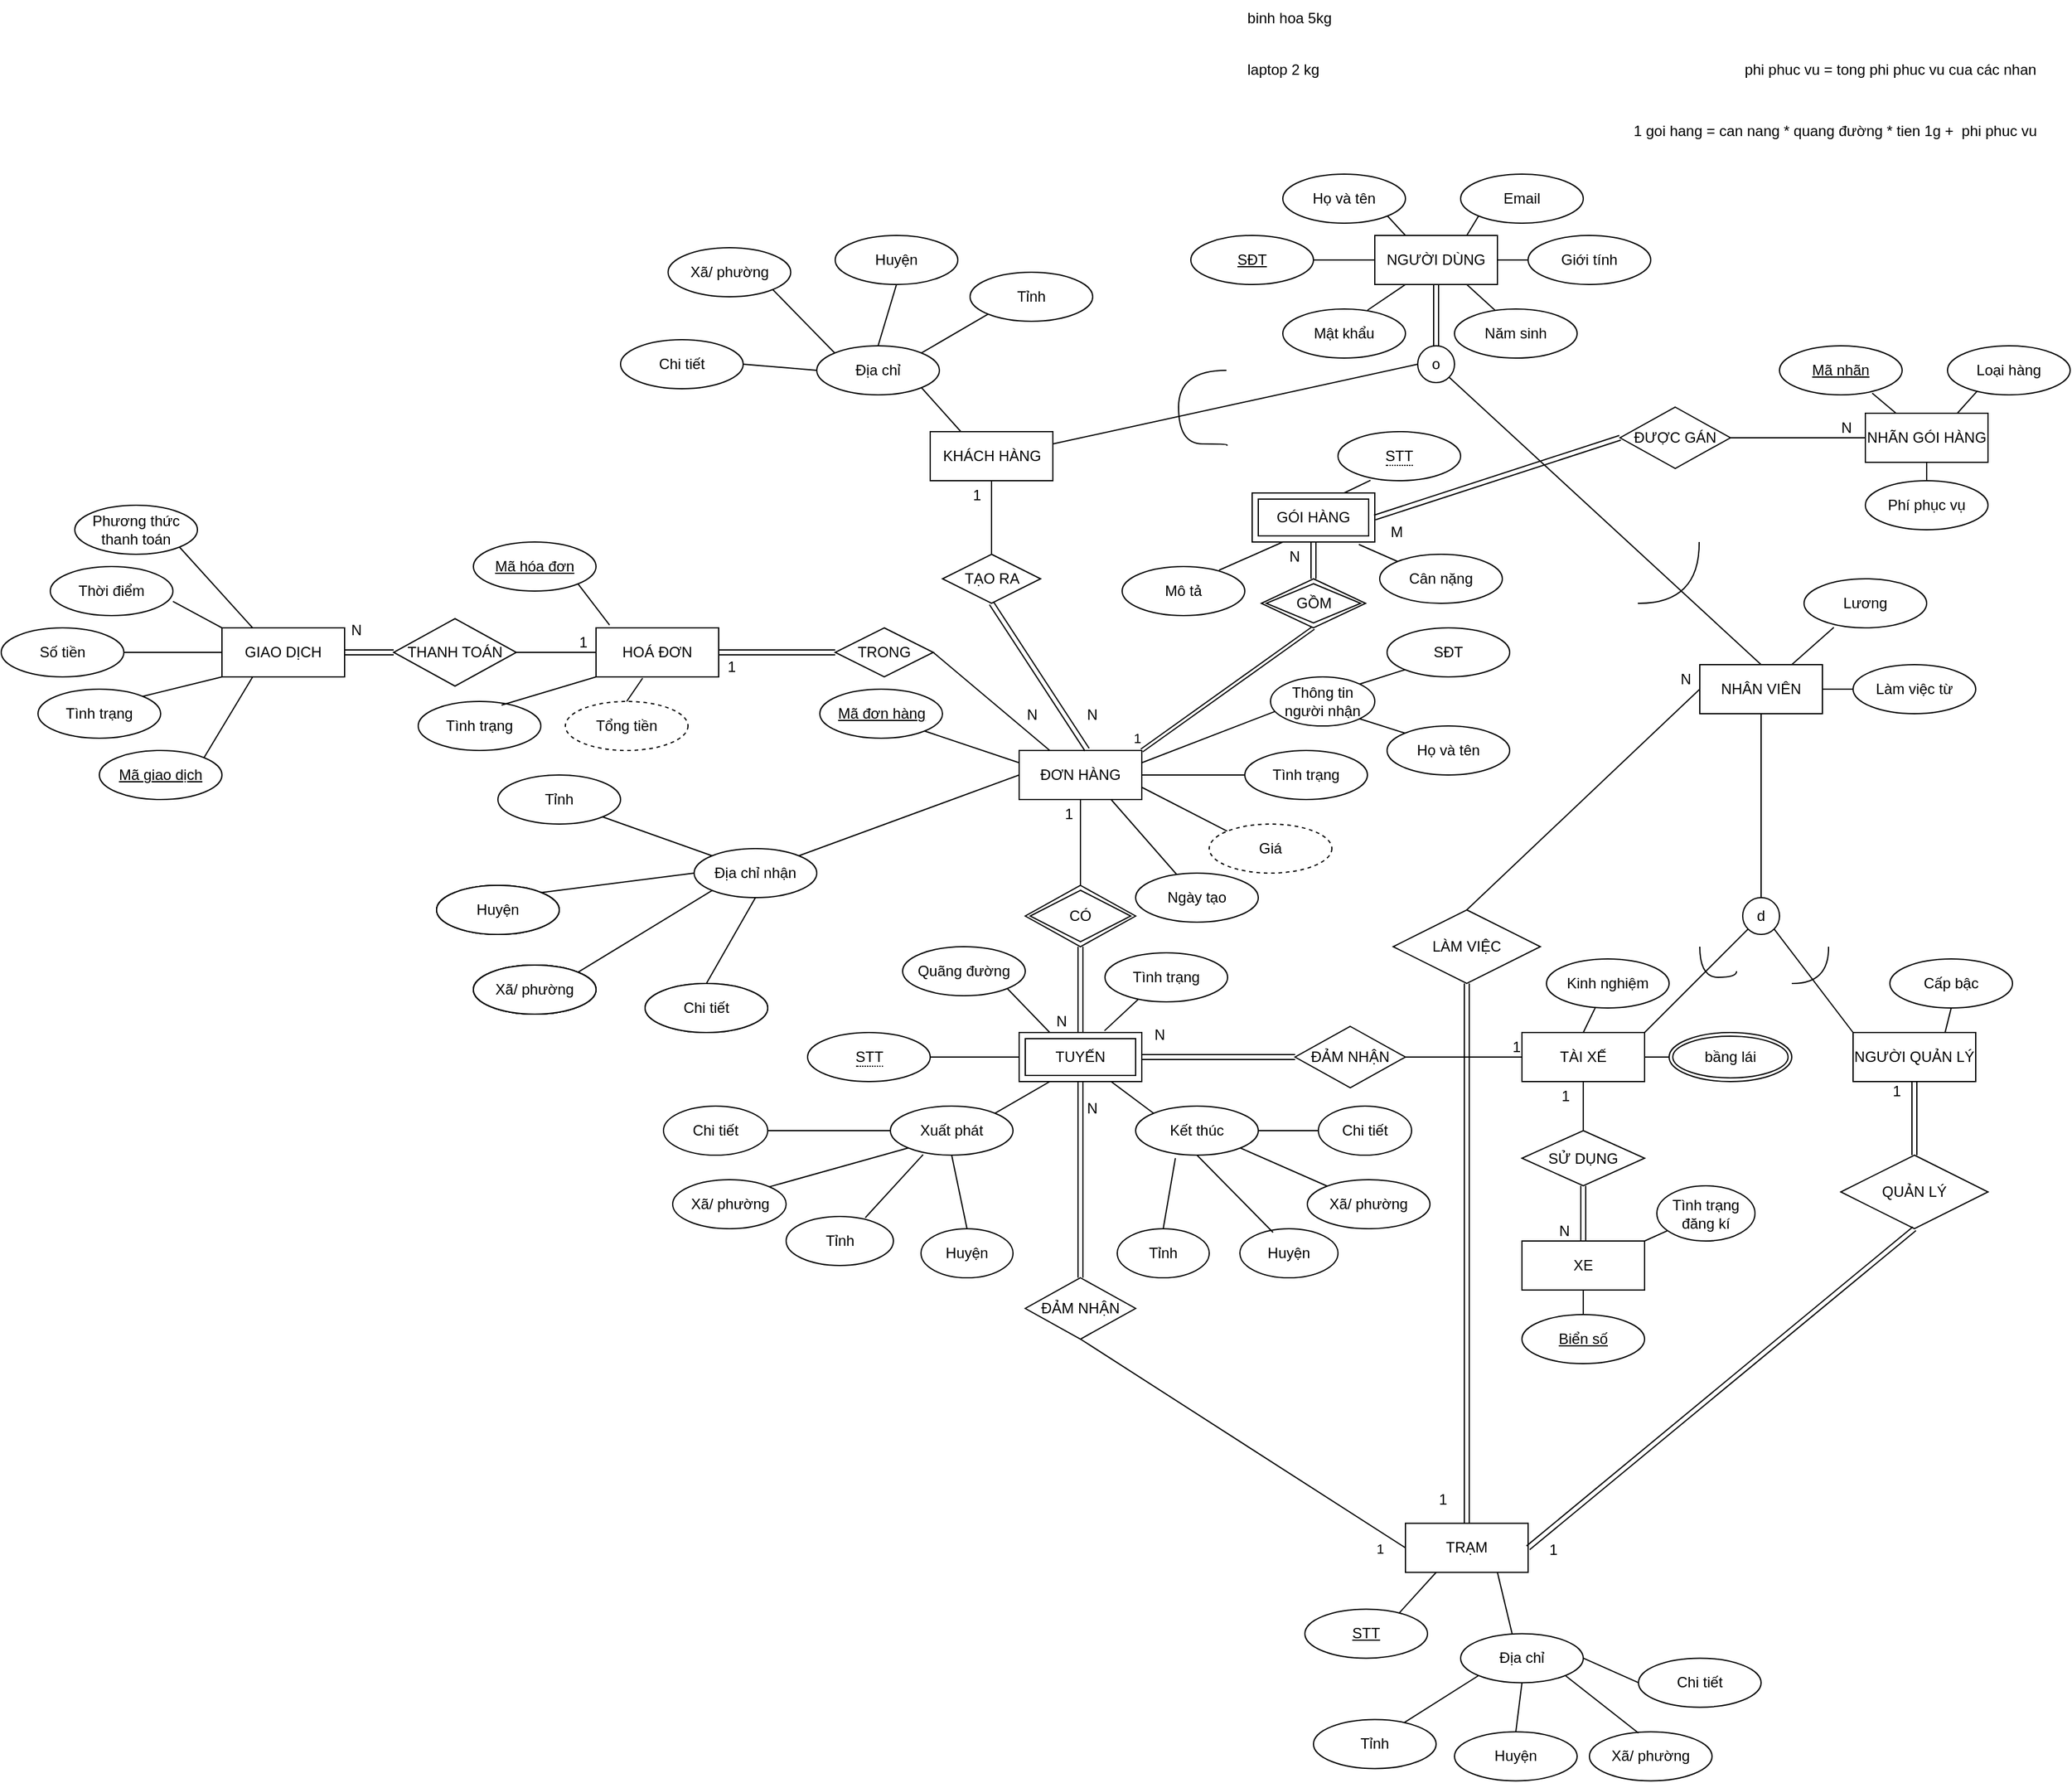 <mxfile version="24.8.3">
  <diagram name="Page-1" id="5hh5KHy4vYde5BKXPjIa">
    <mxGraphModel dx="2063" dy="1803" grid="1" gridSize="10" guides="1" tooltips="1" connect="1" arrows="1" fold="1" page="1" pageScale="1" pageWidth="827" pageHeight="1169" math="0" shadow="0">
      <root>
        <mxCell id="0" />
        <mxCell id="1" parent="0" />
        <mxCell id="_ZcJm6ZcUghAxAI16LKx-3" value="NGƯỜI DÙNG" style="whiteSpace=wrap;html=1;align=center;" parent="1" vertex="1">
          <mxGeometry x="360" y="-70" width="100" height="40" as="geometry" />
        </mxCell>
        <mxCell id="_ZcJm6ZcUghAxAI16LKx-4" value="KHÁCH HÀNG" style="whiteSpace=wrap;html=1;align=center;" parent="1" vertex="1">
          <mxGeometry x="-2.5" y="90" width="100" height="40" as="geometry" />
        </mxCell>
        <mxCell id="_ZcJm6ZcUghAxAI16LKx-5" value="NHÂN VIÊN" style="whiteSpace=wrap;html=1;align=center;" parent="1" vertex="1">
          <mxGeometry x="625" y="280" width="100" height="40" as="geometry" />
        </mxCell>
        <mxCell id="_ZcJm6ZcUghAxAI16LKx-6" value="NGƯỜI QUẢN LÝ" style="whiteSpace=wrap;html=1;align=center;" parent="1" vertex="1">
          <mxGeometry x="750" y="580" width="100" height="40" as="geometry" />
        </mxCell>
        <mxCell id="_ZcJm6ZcUghAxAI16LKx-7" value="TÀI XẾ" style="whiteSpace=wrap;html=1;align=center;" parent="1" vertex="1">
          <mxGeometry x="480" y="580" width="100" height="40" as="geometry" />
        </mxCell>
        <mxCell id="_ZcJm6ZcUghAxAI16LKx-8" value="ĐƠN HÀNG" style="whiteSpace=wrap;html=1;align=center;" parent="1" vertex="1">
          <mxGeometry x="70" y="350" width="100" height="40" as="geometry" />
        </mxCell>
        <mxCell id="_ZcJm6ZcUghAxAI16LKx-9" value="TUYẾN" style="shape=ext;margin=3;double=1;whiteSpace=wrap;html=1;align=center;" parent="1" vertex="1">
          <mxGeometry x="70" y="580" width="100" height="40" as="geometry" />
        </mxCell>
        <mxCell id="_ZcJm6ZcUghAxAI16LKx-13" value="TRẠM" style="whiteSpace=wrap;html=1;align=center;" parent="1" vertex="1">
          <mxGeometry x="385" y="980.23" width="100" height="40" as="geometry" />
        </mxCell>
        <mxCell id="_ZcJm6ZcUghAxAI16LKx-14" value="HOÁ ĐƠN" style="whiteSpace=wrap;html=1;align=center;" parent="1" vertex="1">
          <mxGeometry x="-275" y="250" width="100" height="40" as="geometry" />
        </mxCell>
        <mxCell id="_ZcJm6ZcUghAxAI16LKx-19" style="edgeStyle=orthogonalEdgeStyle;rounded=0;orthogonalLoop=1;jettySize=auto;html=1;exitX=0.5;exitY=1;exitDx=0;exitDy=0;" parent="1" source="_ZcJm6ZcUghAxAI16LKx-13" target="_ZcJm6ZcUghAxAI16LKx-13" edge="1">
          <mxGeometry relative="1" as="geometry" />
        </mxCell>
        <mxCell id="_ZcJm6ZcUghAxAI16LKx-31" value="" style="shape=link;html=1;rounded=0;entryX=0.5;entryY=0;entryDx=0;entryDy=0;exitX=0.5;exitY=1;exitDx=0;exitDy=0;" parent="1" source="_ZcJm6ZcUghAxAI16LKx-68" target="_ZcJm6ZcUghAxAI16LKx-9" edge="1">
          <mxGeometry relative="1" as="geometry">
            <mxPoint x="110" y="530" as="sourcePoint" />
            <mxPoint x="200" y="490" as="targetPoint" />
          </mxGeometry>
        </mxCell>
        <mxCell id="_ZcJm6ZcUghAxAI16LKx-32" value="N" style="resizable=0;html=1;whiteSpace=wrap;align=right;verticalAlign=bottom;" parent="_ZcJm6ZcUghAxAI16LKx-31" connectable="0" vertex="1">
          <mxGeometry x="1" relative="1" as="geometry">
            <mxPoint x="-10" y="-1" as="offset" />
          </mxGeometry>
        </mxCell>
        <mxCell id="_ZcJm6ZcUghAxAI16LKx-51" value="LÀM VIỆC" style="shape=rhombus;perimeter=rhombusPerimeter;whiteSpace=wrap;html=1;align=center;" parent="1" vertex="1">
          <mxGeometry x="375" y="480" width="120" height="60" as="geometry" />
        </mxCell>
        <mxCell id="_ZcJm6ZcUghAxAI16LKx-54" value="" style="shape=link;html=1;rounded=0;entryX=0.5;entryY=0;entryDx=0;entryDy=0;exitX=0.5;exitY=1;exitDx=0;exitDy=0;" parent="1" source="_ZcJm6ZcUghAxAI16LKx-51" target="_ZcJm6ZcUghAxAI16LKx-13" edge="1">
          <mxGeometry relative="1" as="geometry">
            <mxPoint x="270" y="595" as="sourcePoint" />
            <mxPoint x="430" y="595" as="targetPoint" />
          </mxGeometry>
        </mxCell>
        <mxCell id="_ZcJm6ZcUghAxAI16LKx-55" value="1" style="resizable=0;html=1;whiteSpace=wrap;align=right;verticalAlign=bottom;" parent="_ZcJm6ZcUghAxAI16LKx-54" connectable="0" vertex="1">
          <mxGeometry x="1" relative="1" as="geometry">
            <mxPoint x="-15" y="-11" as="offset" />
          </mxGeometry>
        </mxCell>
        <mxCell id="_ZcJm6ZcUghAxAI16LKx-56" value="QUẢN LÝ" style="shape=rhombus;perimeter=rhombusPerimeter;whiteSpace=wrap;html=1;align=center;" parent="1" vertex="1">
          <mxGeometry x="740" y="680" width="120" height="60" as="geometry" />
        </mxCell>
        <mxCell id="_ZcJm6ZcUghAxAI16LKx-57" value="" style="shape=link;html=1;rounded=0;entryX=1;entryY=0.5;entryDx=0;entryDy=0;exitX=0.5;exitY=1;exitDx=0;exitDy=0;" parent="1" source="_ZcJm6ZcUghAxAI16LKx-56" target="_ZcJm6ZcUghAxAI16LKx-13" edge="1">
          <mxGeometry relative="1" as="geometry">
            <mxPoint x="320" y="445" as="sourcePoint" />
            <mxPoint x="480" y="445" as="targetPoint" />
          </mxGeometry>
        </mxCell>
        <mxCell id="_ZcJm6ZcUghAxAI16LKx-58" value="1" style="resizable=0;html=1;whiteSpace=wrap;align=right;verticalAlign=bottom;" parent="_ZcJm6ZcUghAxAI16LKx-57" connectable="0" vertex="1">
          <mxGeometry x="1" relative="1" as="geometry">
            <mxPoint x="25" y="10" as="offset" />
          </mxGeometry>
        </mxCell>
        <mxCell id="_ZcJm6ZcUghAxAI16LKx-59" value="" style="shape=link;html=1;rounded=0;exitX=0.5;exitY=0;exitDx=0;exitDy=0;entryX=0.5;entryY=1;entryDx=0;entryDy=0;" parent="1" source="_ZcJm6ZcUghAxAI16LKx-56" target="_ZcJm6ZcUghAxAI16LKx-6" edge="1">
          <mxGeometry relative="1" as="geometry">
            <mxPoint x="320" y="445" as="sourcePoint" />
            <mxPoint x="480" y="445" as="targetPoint" />
          </mxGeometry>
        </mxCell>
        <mxCell id="_ZcJm6ZcUghAxAI16LKx-60" value="1" style="resizable=0;html=1;whiteSpace=wrap;align=right;verticalAlign=bottom;" parent="_ZcJm6ZcUghAxAI16LKx-59" connectable="0" vertex="1">
          <mxGeometry x="1" relative="1" as="geometry">
            <mxPoint x="-10" y="16" as="offset" />
          </mxGeometry>
        </mxCell>
        <mxCell id="_ZcJm6ZcUghAxAI16LKx-67" value="TRONG" style="shape=rhombus;perimeter=rhombusPerimeter;whiteSpace=wrap;html=1;align=center;" parent="1" vertex="1">
          <mxGeometry x="-80" y="250" width="80" height="40" as="geometry" />
        </mxCell>
        <mxCell id="_ZcJm6ZcUghAxAI16LKx-68" value="CÓ" style="shape=rhombus;double=1;perimeter=rhombusPerimeter;whiteSpace=wrap;html=1;align=center;" parent="1" vertex="1">
          <mxGeometry x="75" y="460" width="90" height="50" as="geometry" />
        </mxCell>
        <mxCell id="_ZcJm6ZcUghAxAI16LKx-69" value="" style="shape=link;html=1;rounded=0;entryX=1;entryY=0.5;entryDx=0;entryDy=0;exitX=0;exitY=0.5;exitDx=0;exitDy=0;" parent="1" source="_ZcJm6ZcUghAxAI16LKx-67" target="_ZcJm6ZcUghAxAI16LKx-14" edge="1">
          <mxGeometry relative="1" as="geometry">
            <mxPoint x="-555" y="400" as="sourcePoint" />
            <mxPoint x="-560" y="600" as="targetPoint" />
          </mxGeometry>
        </mxCell>
        <mxCell id="_ZcJm6ZcUghAxAI16LKx-70" value="1" style="resizable=0;html=1;whiteSpace=wrap;align=right;verticalAlign=bottom;" parent="_ZcJm6ZcUghAxAI16LKx-69" connectable="0" vertex="1">
          <mxGeometry x="1" relative="1" as="geometry">
            <mxPoint x="15" y="20" as="offset" />
          </mxGeometry>
        </mxCell>
        <mxCell id="_ZcJm6ZcUghAxAI16LKx-75" value="ĐẢM NHẬN" style="shape=rhombus;perimeter=rhombusPerimeter;whiteSpace=wrap;html=1;align=center;" parent="1" vertex="1">
          <mxGeometry x="295" y="575" width="90" height="50" as="geometry" />
        </mxCell>
        <mxCell id="_ZcJm6ZcUghAxAI16LKx-76" value="" style="shape=link;html=1;rounded=0;entryX=1;entryY=0.5;entryDx=0;entryDy=0;exitX=0;exitY=0.5;exitDx=0;exitDy=0;" parent="1" source="_ZcJm6ZcUghAxAI16LKx-75" target="_ZcJm6ZcUghAxAI16LKx-9" edge="1">
          <mxGeometry relative="1" as="geometry">
            <mxPoint x="250" y="680" as="sourcePoint" />
            <mxPoint x="410" y="680" as="targetPoint" />
          </mxGeometry>
        </mxCell>
        <mxCell id="_ZcJm6ZcUghAxAI16LKx-77" value="N" style="resizable=0;html=1;whiteSpace=wrap;align=right;verticalAlign=bottom;" parent="_ZcJm6ZcUghAxAI16LKx-76" connectable="0" vertex="1">
          <mxGeometry x="1" relative="1" as="geometry">
            <mxPoint x="20" y="-10" as="offset" />
          </mxGeometry>
        </mxCell>
        <mxCell id="_ZcJm6ZcUghAxAI16LKx-78" value="" style="endArrow=none;html=1;rounded=0;entryX=0;entryY=0.5;entryDx=0;entryDy=0;exitX=1;exitY=0.5;exitDx=0;exitDy=0;" parent="1" source="_ZcJm6ZcUghAxAI16LKx-75" target="_ZcJm6ZcUghAxAI16LKx-7" edge="1">
          <mxGeometry relative="1" as="geometry">
            <mxPoint x="320" y="640" as="sourcePoint" />
            <mxPoint x="480" y="640" as="targetPoint" />
          </mxGeometry>
        </mxCell>
        <mxCell id="_ZcJm6ZcUghAxAI16LKx-79" value="1" style="resizable=0;html=1;whiteSpace=wrap;align=right;verticalAlign=bottom;" parent="_ZcJm6ZcUghAxAI16LKx-78" connectable="0" vertex="1">
          <mxGeometry x="1" relative="1" as="geometry" />
        </mxCell>
        <mxCell id="_ZcJm6ZcUghAxAI16LKx-81" value="" style="endArrow=none;html=1;rounded=0;entryX=0.5;entryY=1;entryDx=0;entryDy=0;exitX=0.5;exitY=0;exitDx=0;exitDy=0;" parent="1" source="cq-JUvSbmtqQ52Crqtg4-1" target="_ZcJm6ZcUghAxAI16LKx-7" edge="1">
          <mxGeometry relative="1" as="geometry">
            <mxPoint x="530" y="655" as="sourcePoint" />
            <mxPoint x="460" y="650" as="targetPoint" />
          </mxGeometry>
        </mxCell>
        <mxCell id="_ZcJm6ZcUghAxAI16LKx-82" value="1" style="resizable=0;html=1;whiteSpace=wrap;align=right;verticalAlign=bottom;" parent="_ZcJm6ZcUghAxAI16LKx-81" connectable="0" vertex="1">
          <mxGeometry x="1" relative="1" as="geometry">
            <mxPoint x="-10" y="20" as="offset" />
          </mxGeometry>
        </mxCell>
        <mxCell id="_ZcJm6ZcUghAxAI16LKx-87" value="" style="shape=link;html=1;rounded=0;entryX=0.5;entryY=0;entryDx=0;entryDy=0;exitX=0.5;exitY=1;exitDx=0;exitDy=0;" parent="1" source="cq-JUvSbmtqQ52Crqtg4-1" target="cq-JUvSbmtqQ52Crqtg4-3" edge="1">
          <mxGeometry relative="1" as="geometry">
            <mxPoint x="530" y="705" as="sourcePoint" />
            <mxPoint x="530" y="750" as="targetPoint" />
          </mxGeometry>
        </mxCell>
        <mxCell id="_ZcJm6ZcUghAxAI16LKx-88" value="N" style="resizable=0;html=1;whiteSpace=wrap;align=right;verticalAlign=bottom;" parent="_ZcJm6ZcUghAxAI16LKx-87" connectable="0" vertex="1">
          <mxGeometry x="1" relative="1" as="geometry">
            <mxPoint x="-10" as="offset" />
          </mxGeometry>
        </mxCell>
        <mxCell id="_ZcJm6ZcUghAxAI16LKx-90" value="Họ và tên" style="ellipse;whiteSpace=wrap;html=1;align=center;" parent="1" vertex="1">
          <mxGeometry x="285" y="-120" width="100" height="40" as="geometry" />
        </mxCell>
        <mxCell id="_ZcJm6ZcUghAxAI16LKx-94" value="" style="shape=link;html=1;rounded=0;entryX=0.5;entryY=0;entryDx=0;entryDy=0;exitX=0.5;exitY=1;exitDx=0;exitDy=0;" parent="1" source="H_bjhQ_sS3RKHYcApGW7-6" target="Oz_xGIL1q-XDC8DIrNOm-3" edge="1">
          <mxGeometry relative="1" as="geometry">
            <mxPoint x="310.0" y="180" as="sourcePoint" />
            <mxPoint x="310" y="210" as="targetPoint" />
          </mxGeometry>
        </mxCell>
        <mxCell id="_ZcJm6ZcUghAxAI16LKx-95" value="N" style="resizable=0;html=1;whiteSpace=wrap;align=right;verticalAlign=bottom;" parent="_ZcJm6ZcUghAxAI16LKx-94" connectable="0" vertex="1">
          <mxGeometry x="1" relative="1" as="geometry">
            <mxPoint x="-10" y="-10" as="offset" />
          </mxGeometry>
        </mxCell>
        <mxCell id="_ZcJm6ZcUghAxAI16LKx-98" value="" style="shape=link;html=1;rounded=0;exitX=0.5;exitY=1;exitDx=0;exitDy=0;width=2.727;entryX=1;entryY=0;entryDx=0;entryDy=0;" parent="1" source="Oz_xGIL1q-XDC8DIrNOm-3" target="_ZcJm6ZcUghAxAI16LKx-8" edge="1">
          <mxGeometry relative="1" as="geometry">
            <mxPoint x="120" y="290" as="sourcePoint" />
            <mxPoint x="170" y="350" as="targetPoint" />
          </mxGeometry>
        </mxCell>
        <mxCell id="XrpOzw08PkHbgHdVZRFC-70" value="1" style="edgeLabel;html=1;align=center;verticalAlign=middle;resizable=0;points=[];" parent="_ZcJm6ZcUghAxAI16LKx-98" vertex="1" connectable="0">
          <mxGeometry x="-0.053" y="10" relative="1" as="geometry">
            <mxPoint x="-84" y="34" as="offset" />
          </mxGeometry>
        </mxCell>
        <mxCell id="_ZcJm6ZcUghAxAI16LKx-118" value="" style="shape=link;html=1;rounded=0;exitX=0.5;exitY=0;exitDx=0;exitDy=0;entryX=0.5;entryY=1;entryDx=0;entryDy=0;" parent="1" source="_ZcJm6ZcUghAxAI16LKx-119" target="_ZcJm6ZcUghAxAI16LKx-3" edge="1">
          <mxGeometry relative="1" as="geometry">
            <mxPoint x="420" y="90" as="sourcePoint" />
            <mxPoint x="430" y="-20" as="targetPoint" />
          </mxGeometry>
        </mxCell>
        <mxCell id="_ZcJm6ZcUghAxAI16LKx-119" value="o" style="ellipse;whiteSpace=wrap;html=1;aspect=fixed;" parent="1" vertex="1">
          <mxGeometry x="395" y="20" width="30" height="30" as="geometry" />
        </mxCell>
        <mxCell id="_ZcJm6ZcUghAxAI16LKx-120" value="" style="endArrow=none;html=1;rounded=0;entryX=0;entryY=0.5;entryDx=0;entryDy=0;exitX=1;exitY=0.25;exitDx=0;exitDy=0;" parent="1" source="_ZcJm6ZcUghAxAI16LKx-4" target="_ZcJm6ZcUghAxAI16LKx-119" edge="1">
          <mxGeometry relative="1" as="geometry">
            <mxPoint x="390" y="110" as="sourcePoint" />
            <mxPoint x="580" y="170" as="targetPoint" />
          </mxGeometry>
        </mxCell>
        <mxCell id="_ZcJm6ZcUghAxAI16LKx-121" value="" style="endArrow=none;html=1;rounded=0;entryX=1;entryY=1;entryDx=0;entryDy=0;exitX=0.5;exitY=0;exitDx=0;exitDy=0;" parent="1" source="_ZcJm6ZcUghAxAI16LKx-5" target="_ZcJm6ZcUghAxAI16LKx-119" edge="1">
          <mxGeometry relative="1" as="geometry">
            <mxPoint x="450" y="110" as="sourcePoint" />
            <mxPoint x="294" y="116" as="targetPoint" />
          </mxGeometry>
        </mxCell>
        <mxCell id="_ZcJm6ZcUghAxAI16LKx-125" value="d" style="ellipse;whiteSpace=wrap;html=1;aspect=fixed;" parent="1" vertex="1">
          <mxGeometry x="660" y="470" width="30" height="30" as="geometry" />
        </mxCell>
        <mxCell id="_ZcJm6ZcUghAxAI16LKx-126" value="" style="endArrow=none;html=1;rounded=0;entryX=0;entryY=1;entryDx=0;entryDy=0;exitX=1;exitY=0;exitDx=0;exitDy=0;" parent="1" source="_ZcJm6ZcUghAxAI16LKx-7" target="_ZcJm6ZcUghAxAI16LKx-125" edge="1">
          <mxGeometry relative="1" as="geometry">
            <mxPoint x="575" y="350" as="sourcePoint" />
            <mxPoint x="935" y="390" as="targetPoint" />
          </mxGeometry>
        </mxCell>
        <mxCell id="_ZcJm6ZcUghAxAI16LKx-127" value="" style="endArrow=none;html=1;rounded=0;entryX=1;entryY=1;entryDx=0;entryDy=0;exitX=0;exitY=0;exitDx=0;exitDy=0;" parent="1" source="_ZcJm6ZcUghAxAI16LKx-6" target="_ZcJm6ZcUghAxAI16LKx-125" edge="1">
          <mxGeometry relative="1" as="geometry">
            <mxPoint x="725" y="360" as="sourcePoint" />
            <mxPoint x="649" y="336" as="targetPoint" />
          </mxGeometry>
        </mxCell>
        <mxCell id="_ZcJm6ZcUghAxAI16LKx-135" value="" style="endArrow=none;html=1;rounded=0;entryX=0.5;entryY=1;entryDx=0;entryDy=0;exitX=0;exitY=0.5;exitDx=0;exitDy=0;" parent="1" source="_ZcJm6ZcUghAxAI16LKx-13" target="mN0_F1xF7nBiW_6uNfuk-1" edge="1">
          <mxGeometry relative="1" as="geometry">
            <mxPoint x="180" y="960" as="sourcePoint" />
            <mxPoint x="125.607" y="915.607" as="targetPoint" />
          </mxGeometry>
        </mxCell>
        <mxCell id="mN0_F1xF7nBiW_6uNfuk-6" value="1" style="edgeLabel;html=1;align=center;verticalAlign=middle;resizable=0;points=[];" vertex="1" connectable="0" parent="_ZcJm6ZcUghAxAI16LKx-135">
          <mxGeometry x="-0.868" y="3" relative="1" as="geometry">
            <mxPoint x="-2" y="9" as="offset" />
          </mxGeometry>
        </mxCell>
        <mxCell id="_ZcJm6ZcUghAxAI16LKx-140" value="Email" style="ellipse;whiteSpace=wrap;html=1;align=center;" parent="1" vertex="1">
          <mxGeometry x="430" y="-120" width="100" height="40" as="geometry" />
        </mxCell>
        <mxCell id="_ZcJm6ZcUghAxAI16LKx-141" value="&lt;u&gt;SĐT&lt;/u&gt;" style="ellipse;whiteSpace=wrap;html=1;align=center;" parent="1" vertex="1">
          <mxGeometry x="210" y="-70" width="100" height="40" as="geometry" />
        </mxCell>
        <mxCell id="_ZcJm6ZcUghAxAI16LKx-143" value="" style="endArrow=none;html=1;rounded=0;entryX=1;entryY=1;entryDx=0;entryDy=0;exitX=0.25;exitY=0;exitDx=0;exitDy=0;" parent="1" source="_ZcJm6ZcUghAxAI16LKx-3" target="_ZcJm6ZcUghAxAI16LKx-90" edge="1">
          <mxGeometry relative="1" as="geometry">
            <mxPoint x="395" y="-60" as="sourcePoint" />
            <mxPoint x="363" y="-110" as="targetPoint" />
          </mxGeometry>
        </mxCell>
        <mxCell id="_ZcJm6ZcUghAxAI16LKx-144" value="" style="endArrow=none;html=1;rounded=0;entryX=0;entryY=1;entryDx=0;entryDy=0;exitX=0.75;exitY=0;exitDx=0;exitDy=0;" parent="1" source="_ZcJm6ZcUghAxAI16LKx-3" target="_ZcJm6ZcUghAxAI16LKx-140" edge="1">
          <mxGeometry relative="1" as="geometry">
            <mxPoint x="405" y="-50" as="sourcePoint" />
            <mxPoint x="373" y="-100" as="targetPoint" />
          </mxGeometry>
        </mxCell>
        <mxCell id="_ZcJm6ZcUghAxAI16LKx-145" value="" style="endArrow=none;html=1;rounded=0;entryX=1;entryY=0.5;entryDx=0;entryDy=0;exitX=0;exitY=0.5;exitDx=0;exitDy=0;" parent="1" source="_ZcJm6ZcUghAxAI16LKx-3" target="_ZcJm6ZcUghAxAI16LKx-141" edge="1">
          <mxGeometry relative="1" as="geometry">
            <mxPoint x="415" y="-40" as="sourcePoint" />
            <mxPoint x="383" y="-90" as="targetPoint" />
          </mxGeometry>
        </mxCell>
        <mxCell id="_ZcJm6ZcUghAxAI16LKx-146" value="Lương" style="ellipse;whiteSpace=wrap;html=1;align=center;" parent="1" vertex="1">
          <mxGeometry x="710" y="210" width="100" height="40" as="geometry" />
        </mxCell>
        <mxCell id="_ZcJm6ZcUghAxAI16LKx-147" value="" style="endArrow=none;html=1;rounded=0;entryX=0.243;entryY=0.992;entryDx=0;entryDy=0;entryPerimeter=0;exitX=0.75;exitY=0;exitDx=0;exitDy=0;" parent="1" source="_ZcJm6ZcUghAxAI16LKx-5" target="_ZcJm6ZcUghAxAI16LKx-146" edge="1">
          <mxGeometry relative="1" as="geometry">
            <mxPoint x="400" y="410" as="sourcePoint" />
            <mxPoint x="560" y="410" as="targetPoint" />
          </mxGeometry>
        </mxCell>
        <mxCell id="_ZcJm6ZcUghAxAI16LKx-151" value="Cấp bậc" style="ellipse;whiteSpace=wrap;html=1;align=center;" parent="1" vertex="1">
          <mxGeometry x="780" y="520" width="100" height="40" as="geometry" />
        </mxCell>
        <mxCell id="_ZcJm6ZcUghAxAI16LKx-152" value="" style="endArrow=none;html=1;rounded=0;entryX=0.5;entryY=1;entryDx=0;entryDy=0;exitX=0.75;exitY=0;exitDx=0;exitDy=0;" parent="1" source="_ZcJm6ZcUghAxAI16LKx-6" target="_ZcJm6ZcUghAxAI16LKx-151" edge="1">
          <mxGeometry relative="1" as="geometry">
            <mxPoint x="470" y="560" as="sourcePoint" />
            <mxPoint x="630" y="560" as="targetPoint" />
          </mxGeometry>
        </mxCell>
        <mxCell id="_ZcJm6ZcUghAxAI16LKx-153" value="Kinh nghiệm" style="ellipse;whiteSpace=wrap;html=1;align=center;" parent="1" vertex="1">
          <mxGeometry x="500" y="520" width="100" height="40" as="geometry" />
        </mxCell>
        <mxCell id="_ZcJm6ZcUghAxAI16LKx-154" value="" style="endArrow=none;html=1;rounded=0;entryX=0.4;entryY=0.983;entryDx=0;entryDy=0;entryPerimeter=0;exitX=0.5;exitY=0;exitDx=0;exitDy=0;" parent="1" source="_ZcJm6ZcUghAxAI16LKx-7" target="_ZcJm6ZcUghAxAI16LKx-153" edge="1">
          <mxGeometry relative="1" as="geometry">
            <mxPoint x="370" y="580" as="sourcePoint" />
            <mxPoint x="530" y="580" as="targetPoint" />
          </mxGeometry>
        </mxCell>
        <mxCell id="_ZcJm6ZcUghAxAI16LKx-156" value="bầng lái" style="ellipse;shape=doubleEllipse;margin=3;whiteSpace=wrap;html=1;align=center;" parent="1" vertex="1">
          <mxGeometry x="600" y="580" width="100" height="40" as="geometry" />
        </mxCell>
        <mxCell id="_ZcJm6ZcUghAxAI16LKx-157" value="" style="endArrow=none;html=1;rounded=0;entryX=0;entryY=0.5;entryDx=0;entryDy=0;exitX=1;exitY=0.5;exitDx=0;exitDy=0;" parent="1" source="_ZcJm6ZcUghAxAI16LKx-7" target="_ZcJm6ZcUghAxAI16LKx-156" edge="1">
          <mxGeometry relative="1" as="geometry">
            <mxPoint x="320" y="620" as="sourcePoint" />
            <mxPoint x="480" y="620" as="targetPoint" />
          </mxGeometry>
        </mxCell>
        <mxCell id="_ZcJm6ZcUghAxAI16LKx-160" value="Tình trạng đăng kí" style="ellipse;whiteSpace=wrap;html=1;align=center;" parent="1" vertex="1">
          <mxGeometry x="590" y="705" width="80" height="45" as="geometry" />
        </mxCell>
        <mxCell id="_ZcJm6ZcUghAxAI16LKx-161" value="" style="endArrow=none;html=1;rounded=0;exitX=1;exitY=0;exitDx=0;exitDy=0;" parent="1" source="cq-JUvSbmtqQ52Crqtg4-3" target="_ZcJm6ZcUghAxAI16LKx-160" edge="1">
          <mxGeometry relative="1" as="geometry">
            <mxPoint x="580" y="750" as="sourcePoint" />
            <mxPoint x="490" y="730" as="targetPoint" />
          </mxGeometry>
        </mxCell>
        <mxCell id="XrpOzw08PkHbgHdVZRFC-11" value="Mã đơn hàng" style="ellipse;whiteSpace=wrap;html=1;align=center;fontStyle=4;" parent="1" vertex="1">
          <mxGeometry x="-92.5" y="300" width="100" height="40" as="geometry" />
        </mxCell>
        <mxCell id="XrpOzw08PkHbgHdVZRFC-16" value="" style="endArrow=none;html=1;rounded=0;entryX=1;entryY=1;entryDx=0;entryDy=0;exitX=0;exitY=0.25;exitDx=0;exitDy=0;" parent="1" source="_ZcJm6ZcUghAxAI16LKx-8" target="XrpOzw08PkHbgHdVZRFC-11" edge="1">
          <mxGeometry relative="1" as="geometry">
            <mxPoint x="80" y="360" as="sourcePoint" />
            <mxPoint x="25" y="334" as="targetPoint" />
          </mxGeometry>
        </mxCell>
        <mxCell id="XrpOzw08PkHbgHdVZRFC-22" value="" style="endArrow=none;html=1;rounded=0;entryX=0;entryY=0;entryDx=0;entryDy=0;exitX=1;exitY=0.75;exitDx=0;exitDy=0;" parent="1" source="_ZcJm6ZcUghAxAI16LKx-8" target="H_bjhQ_sS3RKHYcApGW7-51" edge="1">
          <mxGeometry relative="1" as="geometry">
            <mxPoint x="200" y="460" as="sourcePoint" />
            <mxPoint x="164.645" y="415.858" as="targetPoint" />
          </mxGeometry>
        </mxCell>
        <mxCell id="XrpOzw08PkHbgHdVZRFC-23" value="Tổng tiền" style="ellipse;whiteSpace=wrap;html=1;align=center;dashed=1;" parent="1" vertex="1">
          <mxGeometry x="-300" y="310" width="100" height="40" as="geometry" />
        </mxCell>
        <mxCell id="XrpOzw08PkHbgHdVZRFC-25" value="Tình trạng" style="ellipse;whiteSpace=wrap;html=1;align=center;" parent="1" vertex="1">
          <mxGeometry x="-420" y="310" width="100" height="40" as="geometry" />
        </mxCell>
        <mxCell id="XrpOzw08PkHbgHdVZRFC-28" value="Mã hóa đơn" style="ellipse;whiteSpace=wrap;html=1;align=center;fontStyle=4;" parent="1" vertex="1">
          <mxGeometry x="-375" y="180" width="100" height="40" as="geometry" />
        </mxCell>
        <mxCell id="XrpOzw08PkHbgHdVZRFC-29" value="" style="endArrow=none;html=1;rounded=0;entryX=0.11;entryY=-0.058;entryDx=0;entryDy=0;entryPerimeter=0;exitX=1;exitY=1;exitDx=0;exitDy=0;" parent="1" source="XrpOzw08PkHbgHdVZRFC-28" target="_ZcJm6ZcUghAxAI16LKx-14" edge="1">
          <mxGeometry relative="1" as="geometry">
            <mxPoint x="-510" y="460.15" as="sourcePoint" />
            <mxPoint x="-350" y="460.15" as="targetPoint" />
          </mxGeometry>
        </mxCell>
        <mxCell id="XrpOzw08PkHbgHdVZRFC-30" value="" style="endArrow=none;html=1;rounded=0;entryX=0.38;entryY=1.025;entryDx=0;entryDy=0;exitX=0.5;exitY=0;exitDx=0;exitDy=0;entryPerimeter=0;" parent="1" source="XrpOzw08PkHbgHdVZRFC-23" target="_ZcJm6ZcUghAxAI16LKx-14" edge="1">
          <mxGeometry relative="1" as="geometry">
            <mxPoint x="-330" y="310.15" as="sourcePoint" />
            <mxPoint x="-304" y="358.15" as="targetPoint" />
          </mxGeometry>
        </mxCell>
        <mxCell id="XrpOzw08PkHbgHdVZRFC-31" value="" style="endArrow=none;html=1;rounded=0;exitX=0;exitY=1;exitDx=0;exitDy=0;entryX=0.68;entryY=0.075;entryDx=0;entryDy=0;entryPerimeter=0;" parent="1" source="_ZcJm6ZcUghAxAI16LKx-14" target="XrpOzw08PkHbgHdVZRFC-25" edge="1">
          <mxGeometry relative="1" as="geometry">
            <mxPoint x="-320" y="320.15" as="sourcePoint" />
            <mxPoint x="-340" y="410.15" as="targetPoint" />
          </mxGeometry>
        </mxCell>
        <mxCell id="XrpOzw08PkHbgHdVZRFC-34" value="" style="endArrow=none;html=1;rounded=0;entryX=0;entryY=0.5;entryDx=0;entryDy=0;exitX=0.5;exitY=0;exitDx=0;exitDy=0;" parent="1" source="_ZcJm6ZcUghAxAI16LKx-51" target="_ZcJm6ZcUghAxAI16LKx-5" edge="1">
          <mxGeometry relative="1" as="geometry">
            <mxPoint x="410" y="620" as="sourcePoint" />
            <mxPoint x="570" y="620" as="targetPoint" />
          </mxGeometry>
        </mxCell>
        <mxCell id="XrpOzw08PkHbgHdVZRFC-35" value="N" style="resizable=0;html=1;whiteSpace=wrap;align=right;verticalAlign=bottom;" parent="XrpOzw08PkHbgHdVZRFC-34" connectable="0" vertex="1">
          <mxGeometry x="1" relative="1" as="geometry">
            <mxPoint x="-5" as="offset" />
          </mxGeometry>
        </mxCell>
        <mxCell id="XrpOzw08PkHbgHdVZRFC-36" value="Tình trạng" style="ellipse;whiteSpace=wrap;html=1;align=center;" parent="1" vertex="1">
          <mxGeometry x="140" y="515" width="100" height="40" as="geometry" />
        </mxCell>
        <mxCell id="XrpOzw08PkHbgHdVZRFC-37" value="" style="endArrow=none;html=1;rounded=0;exitX=0.273;exitY=0.945;exitDx=0;exitDy=0;entryX=0.696;entryY=-0.036;entryDx=0;entryDy=0;entryPerimeter=0;exitPerimeter=0;" parent="1" source="XrpOzw08PkHbgHdVZRFC-36" target="_ZcJm6ZcUghAxAI16LKx-9" edge="1">
          <mxGeometry relative="1" as="geometry">
            <mxPoint x="190" y="450" as="sourcePoint" />
            <mxPoint x="350" y="450" as="targetPoint" />
          </mxGeometry>
        </mxCell>
        <mxCell id="XrpOzw08PkHbgHdVZRFC-38" value="Cân nặng" style="ellipse;whiteSpace=wrap;html=1;align=center;" parent="1" vertex="1">
          <mxGeometry x="364" y="190" width="100" height="40" as="geometry" />
        </mxCell>
        <mxCell id="XrpOzw08PkHbgHdVZRFC-39" value="" style="endArrow=none;html=1;rounded=0;exitX=0;exitY=0;exitDx=0;exitDy=0;entryX=0.87;entryY=1.05;entryDx=0;entryDy=0;entryPerimeter=0;" parent="1" source="XrpOzw08PkHbgHdVZRFC-38" target="H_bjhQ_sS3RKHYcApGW7-6" edge="1">
          <mxGeometry relative="1" as="geometry">
            <mxPoint x="105" y="210" as="sourcePoint" />
            <mxPoint x="260.0" y="160" as="targetPoint" />
          </mxGeometry>
        </mxCell>
        <mxCell id="XrpOzw08PkHbgHdVZRFC-42" value="" style="endArrow=none;html=1;rounded=0;entryX=0.75;entryY=0;entryDx=0;entryDy=0;exitX=0.265;exitY=0.992;exitDx=0;exitDy=0;exitPerimeter=0;" parent="1" source="H_bjhQ_sS3RKHYcApGW7-7" target="H_bjhQ_sS3RKHYcApGW7-6" edge="1">
          <mxGeometry relative="1" as="geometry">
            <mxPoint x="274.3" y="129" as="sourcePoint" />
            <mxPoint x="285.0" y="140" as="targetPoint" />
          </mxGeometry>
        </mxCell>
        <mxCell id="XrpOzw08PkHbgHdVZRFC-45" value="Mô tả" style="ellipse;whiteSpace=wrap;html=1;align=center;" parent="1" vertex="1">
          <mxGeometry x="154" y="200" width="100" height="40" as="geometry" />
        </mxCell>
        <mxCell id="XrpOzw08PkHbgHdVZRFC-46" value="" style="endArrow=none;html=1;rounded=0;exitX=0.79;exitY=0.075;exitDx=0;exitDy=0;entryX=0.25;entryY=1;entryDx=0;entryDy=0;exitPerimeter=0;" parent="1" source="XrpOzw08PkHbgHdVZRFC-45" target="H_bjhQ_sS3RKHYcApGW7-6" edge="1">
          <mxGeometry relative="1" as="geometry">
            <mxPoint x="125" y="260" as="sourcePoint" />
            <mxPoint x="335.0" y="140" as="targetPoint" />
          </mxGeometry>
        </mxCell>
        <mxCell id="XrpOzw08PkHbgHdVZRFC-48" value="&lt;span style=&quot;border-bottom: 1px dotted&quot;&gt;STT&lt;/span&gt;" style="ellipse;whiteSpace=wrap;html=1;align=center;" parent="1" vertex="1">
          <mxGeometry x="-102.5" y="580" width="100" height="40" as="geometry" />
        </mxCell>
        <mxCell id="XrpOzw08PkHbgHdVZRFC-49" value="" style="endArrow=none;html=1;rounded=0;entryX=0;entryY=0.5;entryDx=0;entryDy=0;exitX=1;exitY=0.5;exitDx=0;exitDy=0;" parent="1" source="XrpOzw08PkHbgHdVZRFC-48" target="_ZcJm6ZcUghAxAI16LKx-9" edge="1">
          <mxGeometry relative="1" as="geometry">
            <mxPoint x="-50" y="590" as="sourcePoint" />
            <mxPoint x="110" y="590" as="targetPoint" />
          </mxGeometry>
        </mxCell>
        <mxCell id="6KHad7_PlB12xDGch4wN-23" value="" style="endArrow=none;html=1;rounded=0;edgeStyle=orthogonalEdgeStyle;curved=1;" parent="1" edge="1">
          <mxGeometry width="50" height="50" relative="1" as="geometry">
            <mxPoint x="625" y="510" as="sourcePoint" />
            <mxPoint x="655" y="530" as="targetPoint" />
            <Array as="points">
              <mxPoint x="625" y="535" />
            </Array>
          </mxGeometry>
        </mxCell>
        <mxCell id="6KHad7_PlB12xDGch4wN-24" value="" style="endArrow=none;html=1;rounded=0;edgeStyle=orthogonalEdgeStyle;curved=1;" parent="1" edge="1">
          <mxGeometry width="50" height="50" relative="1" as="geometry">
            <mxPoint x="700" y="540" as="sourcePoint" />
            <mxPoint x="730" y="510" as="targetPoint" />
          </mxGeometry>
        </mxCell>
        <mxCell id="H_bjhQ_sS3RKHYcApGW7-2" value="Làm việc từ" style="ellipse;whiteSpace=wrap;html=1;align=center;" parent="1" vertex="1">
          <mxGeometry x="750" y="280" width="100" height="40" as="geometry" />
        </mxCell>
        <mxCell id="H_bjhQ_sS3RKHYcApGW7-4" value="" style="endArrow=none;html=1;rounded=0;entryX=0;entryY=0.5;entryDx=0;entryDy=0;exitX=1;exitY=0.5;exitDx=0;exitDy=0;" parent="1" source="_ZcJm6ZcUghAxAI16LKx-5" target="H_bjhQ_sS3RKHYcApGW7-2" edge="1">
          <mxGeometry relative="1" as="geometry">
            <mxPoint x="400" y="500" as="sourcePoint" />
            <mxPoint x="560" y="500" as="targetPoint" />
          </mxGeometry>
        </mxCell>
        <mxCell id="H_bjhQ_sS3RKHYcApGW7-5" value="" style="endArrow=none;html=1;rounded=0;entryX=0.5;entryY=1;entryDx=0;entryDy=0;exitX=0.5;exitY=0;exitDx=0;exitDy=0;" parent="1" source="_ZcJm6ZcUghAxAI16LKx-125" target="_ZcJm6ZcUghAxAI16LKx-5" edge="1">
          <mxGeometry relative="1" as="geometry">
            <mxPoint x="390" y="600" as="sourcePoint" />
            <mxPoint x="550" y="600" as="targetPoint" />
          </mxGeometry>
        </mxCell>
        <mxCell id="H_bjhQ_sS3RKHYcApGW7-6" value="GÓI HÀNG" style="shape=ext;margin=3;double=1;whiteSpace=wrap;html=1;align=center;" parent="1" vertex="1">
          <mxGeometry x="260" y="140" width="100" height="40" as="geometry" />
        </mxCell>
        <mxCell id="H_bjhQ_sS3RKHYcApGW7-7" value="&lt;span style=&quot;border-bottom: 1px dotted&quot;&gt;STT&lt;/span&gt;" style="ellipse;whiteSpace=wrap;html=1;align=center;" parent="1" vertex="1">
          <mxGeometry x="330" y="90" width="100" height="40" as="geometry" />
        </mxCell>
        <mxCell id="H_bjhQ_sS3RKHYcApGW7-16" value="Năm sinh" style="ellipse;whiteSpace=wrap;html=1;align=center;" parent="1" vertex="1">
          <mxGeometry x="425" y="-10" width="100" height="40" as="geometry" />
        </mxCell>
        <mxCell id="H_bjhQ_sS3RKHYcApGW7-17" value="" style="endArrow=none;html=1;rounded=0;entryX=0.33;entryY=0.025;entryDx=0;entryDy=0;exitX=0.75;exitY=1;exitDx=0;exitDy=0;entryPerimeter=0;" parent="1" source="_ZcJm6ZcUghAxAI16LKx-3" target="H_bjhQ_sS3RKHYcApGW7-16" edge="1">
          <mxGeometry relative="1" as="geometry">
            <mxPoint x="180" y="80" as="sourcePoint" />
            <mxPoint x="340" y="80" as="targetPoint" />
          </mxGeometry>
        </mxCell>
        <mxCell id="H_bjhQ_sS3RKHYcApGW7-19" value="Mật khẩu" style="ellipse;whiteSpace=wrap;html=1;align=center;" parent="1" vertex="1">
          <mxGeometry x="285" y="-10" width="100" height="40" as="geometry" />
        </mxCell>
        <mxCell id="H_bjhQ_sS3RKHYcApGW7-22" value="" style="endArrow=none;html=1;rounded=0;entryX=0.25;entryY=1;entryDx=0;entryDy=0;exitX=0.69;exitY=0.025;exitDx=0;exitDy=0;exitPerimeter=0;" parent="1" source="H_bjhQ_sS3RKHYcApGW7-19" target="_ZcJm6ZcUghAxAI16LKx-3" edge="1">
          <mxGeometry relative="1" as="geometry">
            <mxPoint x="150" y="200" as="sourcePoint" />
            <mxPoint x="310" y="200" as="targetPoint" />
          </mxGeometry>
        </mxCell>
        <mxCell id="H_bjhQ_sS3RKHYcApGW7-40" value="" style="endArrow=none;html=1;rounded=0;entryX=0.25;entryY=1;entryDx=0;entryDy=0;exitX=0.762;exitY=0.098;exitDx=0;exitDy=0;exitPerimeter=0;" parent="1" source="Oz_xGIL1q-XDC8DIrNOm-1" target="_ZcJm6ZcUghAxAI16LKx-13" edge="1">
          <mxGeometry relative="1" as="geometry">
            <mxPoint x="395.201" y="1046.026" as="sourcePoint" />
            <mxPoint x="230" y="870.23" as="targetPoint" />
          </mxGeometry>
        </mxCell>
        <mxCell id="H_bjhQ_sS3RKHYcApGW7-49" value="" style="endArrow=none;html=1;rounded=0;entryX=0.75;entryY=1;entryDx=0;entryDy=0;exitX=0.425;exitY=0.056;exitDx=0;exitDy=0;exitPerimeter=0;" parent="1" source="Oz_xGIL1q-XDC8DIrNOm-12" target="_ZcJm6ZcUghAxAI16LKx-13" edge="1">
          <mxGeometry relative="1" as="geometry">
            <mxPoint x="470" y="1060.23" as="sourcePoint" />
            <mxPoint x="220" y="1110.23" as="targetPoint" />
          </mxGeometry>
        </mxCell>
        <mxCell id="H_bjhQ_sS3RKHYcApGW7-51" value="Giá" style="ellipse;whiteSpace=wrap;html=1;align=center;dashed=1;" parent="1" vertex="1">
          <mxGeometry x="225" y="410" width="100" height="40" as="geometry" />
        </mxCell>
        <mxCell id="H_bjhQ_sS3RKHYcApGW7-52" value="Ngày tạo" style="ellipse;whiteSpace=wrap;html=1;align=center;" parent="1" vertex="1">
          <mxGeometry x="165" y="450" width="100" height="40" as="geometry" />
        </mxCell>
        <mxCell id="H_bjhQ_sS3RKHYcApGW7-53" value="Tình trạng" style="ellipse;whiteSpace=wrap;html=1;align=center;" parent="1" vertex="1">
          <mxGeometry x="254" y="350" width="100" height="40" as="geometry" />
        </mxCell>
        <mxCell id="H_bjhQ_sS3RKHYcApGW7-55" value="" style="endArrow=none;html=1;rounded=0;entryX=0;entryY=0.5;entryDx=0;entryDy=0;exitX=1;exitY=0.5;exitDx=0;exitDy=0;" parent="1" source="_ZcJm6ZcUghAxAI16LKx-8" target="H_bjhQ_sS3RKHYcApGW7-53" edge="1">
          <mxGeometry relative="1" as="geometry">
            <mxPoint x="240" y="480" as="sourcePoint" />
            <mxPoint x="400" y="480" as="targetPoint" />
          </mxGeometry>
        </mxCell>
        <mxCell id="H_bjhQ_sS3RKHYcApGW7-56" value="" style="endArrow=none;html=1;rounded=0;entryX=0.75;entryY=1;entryDx=0;entryDy=0;" parent="1" source="H_bjhQ_sS3RKHYcApGW7-52" target="_ZcJm6ZcUghAxAI16LKx-8" edge="1">
          <mxGeometry relative="1" as="geometry">
            <mxPoint x="240" y="480" as="sourcePoint" />
            <mxPoint x="400" y="480" as="targetPoint" />
          </mxGeometry>
        </mxCell>
        <mxCell id="H_bjhQ_sS3RKHYcApGW7-57" value="Quãng đường" style="ellipse;whiteSpace=wrap;html=1;align=center;" parent="1" vertex="1">
          <mxGeometry x="-25" y="510" width="100" height="40" as="geometry" />
        </mxCell>
        <mxCell id="H_bjhQ_sS3RKHYcApGW7-58" value="" style="endArrow=none;html=1;rounded=0;entryX=0.25;entryY=0;entryDx=0;entryDy=0;exitX=1;exitY=1;exitDx=0;exitDy=0;" parent="1" source="H_bjhQ_sS3RKHYcApGW7-57" target="_ZcJm6ZcUghAxAI16LKx-9" edge="1">
          <mxGeometry relative="1" as="geometry">
            <mxPoint x="240" y="530" as="sourcePoint" />
            <mxPoint x="400" y="530" as="targetPoint" />
          </mxGeometry>
        </mxCell>
        <mxCell id="Oz_xGIL1q-XDC8DIrNOm-1" value="&lt;u&gt;STT&lt;/u&gt;" style="ellipse;whiteSpace=wrap;html=1;align=center;" parent="1" vertex="1">
          <mxGeometry x="303" y="1050.23" width="100" height="40" as="geometry" />
        </mxCell>
        <mxCell id="Oz_xGIL1q-XDC8DIrNOm-3" value="GỒM" style="shape=rhombus;double=1;perimeter=rhombusPerimeter;whiteSpace=wrap;html=1;align=center;" parent="1" vertex="1">
          <mxGeometry x="267.5" y="210" width="85" height="40" as="geometry" />
        </mxCell>
        <mxCell id="Oz_xGIL1q-XDC8DIrNOm-11" value="" style="endArrow=none;html=1;rounded=0;entryX=0;entryY=1;entryDx=0;entryDy=0;exitX=0.725;exitY=0.087;exitDx=0;exitDy=0;exitPerimeter=0;" parent="1" source="Oz_xGIL1q-XDC8DIrNOm-19" target="Oz_xGIL1q-XDC8DIrNOm-12" edge="1">
          <mxGeometry relative="1" as="geometry">
            <mxPoint x="395" y="1136.23" as="sourcePoint" />
            <mxPoint x="1010" y="890.23" as="targetPoint" />
          </mxGeometry>
        </mxCell>
        <mxCell id="Oz_xGIL1q-XDC8DIrNOm-12" value="Địa chỉ" style="ellipse;whiteSpace=wrap;html=1;align=center;" parent="1" vertex="1">
          <mxGeometry x="430" y="1070.23" width="100" height="40" as="geometry" />
        </mxCell>
        <mxCell id="Oz_xGIL1q-XDC8DIrNOm-13" value="" style="endArrow=none;html=1;rounded=0;entryX=0.5;entryY=0;entryDx=0;entryDy=0;exitX=0.5;exitY=1;exitDx=0;exitDy=0;" parent="1" source="Oz_xGIL1q-XDC8DIrNOm-12" target="Oz_xGIL1q-XDC8DIrNOm-14" edge="1">
          <mxGeometry relative="1" as="geometry">
            <mxPoint x="470" y="920.23" as="sourcePoint" />
            <mxPoint x="475" y="1150.23" as="targetPoint" />
          </mxGeometry>
        </mxCell>
        <mxCell id="Oz_xGIL1q-XDC8DIrNOm-14" value="Huyện" style="ellipse;whiteSpace=wrap;html=1;align=center;" parent="1" vertex="1">
          <mxGeometry x="425" y="1150.23" width="100" height="40" as="geometry" />
        </mxCell>
        <mxCell id="Oz_xGIL1q-XDC8DIrNOm-15" value="Xã/ phường" style="ellipse;whiteSpace=wrap;html=1;align=center;" parent="1" vertex="1">
          <mxGeometry x="535" y="1150.23" width="100" height="40" as="geometry" />
        </mxCell>
        <mxCell id="Oz_xGIL1q-XDC8DIrNOm-16" value="" style="endArrow=none;html=1;rounded=0;entryX=0.4;entryY=0.025;entryDx=0;entryDy=0;entryPerimeter=0;exitX=1;exitY=1;exitDx=0;exitDy=0;" parent="1" source="Oz_xGIL1q-XDC8DIrNOm-12" target="Oz_xGIL1q-XDC8DIrNOm-15" edge="1">
          <mxGeometry relative="1" as="geometry">
            <mxPoint x="630" y="810.23" as="sourcePoint" />
            <mxPoint x="790" y="810.23" as="targetPoint" />
          </mxGeometry>
        </mxCell>
        <mxCell id="Oz_xGIL1q-XDC8DIrNOm-17" value="Chi tiết" style="ellipse;whiteSpace=wrap;html=1;align=center;" parent="1" vertex="1">
          <mxGeometry x="575" y="1090.23" width="100" height="40" as="geometry" />
        </mxCell>
        <mxCell id="Oz_xGIL1q-XDC8DIrNOm-18" value="" style="endArrow=none;html=1;rounded=0;entryX=0;entryY=0.5;entryDx=0;entryDy=0;exitX=1;exitY=0.5;exitDx=0;exitDy=0;" parent="1" source="Oz_xGIL1q-XDC8DIrNOm-12" target="Oz_xGIL1q-XDC8DIrNOm-17" edge="1">
          <mxGeometry relative="1" as="geometry">
            <mxPoint x="630" y="810.23" as="sourcePoint" />
            <mxPoint x="790" y="810.23" as="targetPoint" />
          </mxGeometry>
        </mxCell>
        <mxCell id="Oz_xGIL1q-XDC8DIrNOm-19" value="Tỉnh" style="ellipse;whiteSpace=wrap;html=1;align=center;" parent="1" vertex="1">
          <mxGeometry x="310" y="1140.23" width="100" height="40" as="geometry" />
        </mxCell>
        <mxCell id="Oz_xGIL1q-XDC8DIrNOm-57" value="GIAO DỊCH" style="whiteSpace=wrap;html=1;align=center;" parent="1" vertex="1">
          <mxGeometry x="-580" y="250" width="100" height="40" as="geometry" />
        </mxCell>
        <mxCell id="Oz_xGIL1q-XDC8DIrNOm-61" value="Tình trạng" style="ellipse;whiteSpace=wrap;html=1;align=center;" parent="1" vertex="1">
          <mxGeometry x="-730" y="300" width="100" height="40" as="geometry" />
        </mxCell>
        <mxCell id="Oz_xGIL1q-XDC8DIrNOm-62" value="Số tiền" style="ellipse;whiteSpace=wrap;html=1;align=center;" parent="1" vertex="1">
          <mxGeometry x="-760" y="250" width="100" height="40" as="geometry" />
        </mxCell>
        <mxCell id="Oz_xGIL1q-XDC8DIrNOm-63" value="Thời điểm" style="ellipse;whiteSpace=wrap;html=1;align=center;" parent="1" vertex="1">
          <mxGeometry x="-720" y="200" width="100" height="40" as="geometry" />
        </mxCell>
        <mxCell id="Oz_xGIL1q-XDC8DIrNOm-64" value="" style="endArrow=none;html=1;rounded=0;entryX=1;entryY=0.712;entryDx=0;entryDy=0;exitX=0;exitY=0;exitDx=0;exitDy=0;entryPerimeter=0;" parent="1" source="Oz_xGIL1q-XDC8DIrNOm-57" target="Oz_xGIL1q-XDC8DIrNOm-63" edge="1">
          <mxGeometry relative="1" as="geometry">
            <mxPoint y="535" as="sourcePoint" />
            <mxPoint x="160" y="535" as="targetPoint" />
          </mxGeometry>
        </mxCell>
        <mxCell id="Oz_xGIL1q-XDC8DIrNOm-65" value="" style="endArrow=none;html=1;rounded=0;entryX=1;entryY=0.5;entryDx=0;entryDy=0;exitX=0;exitY=0.5;exitDx=0;exitDy=0;" parent="1" source="Oz_xGIL1q-XDC8DIrNOm-57" target="Oz_xGIL1q-XDC8DIrNOm-62" edge="1">
          <mxGeometry relative="1" as="geometry">
            <mxPoint x="-490" y="345" as="sourcePoint" />
            <mxPoint x="-540" y="303" as="targetPoint" />
          </mxGeometry>
        </mxCell>
        <mxCell id="Oz_xGIL1q-XDC8DIrNOm-66" value="" style="endArrow=none;html=1;rounded=0;entryX=1;entryY=0;entryDx=0;entryDy=0;exitX=0;exitY=1;exitDx=0;exitDy=0;" parent="1" source="Oz_xGIL1q-XDC8DIrNOm-57" target="Oz_xGIL1q-XDC8DIrNOm-61" edge="1">
          <mxGeometry relative="1" as="geometry">
            <mxPoint x="-480" y="355" as="sourcePoint" />
            <mxPoint x="-530" y="313" as="targetPoint" />
          </mxGeometry>
        </mxCell>
        <mxCell id="Oz_xGIL1q-XDC8DIrNOm-73" value="THANH TOÁN" style="shape=rhombus;perimeter=rhombusPerimeter;whiteSpace=wrap;html=1;align=center;" parent="1" vertex="1">
          <mxGeometry x="-440" y="242.5" width="100" height="55" as="geometry" />
        </mxCell>
        <mxCell id="Oz_xGIL1q-XDC8DIrNOm-76" value="" style="shape=link;html=1;rounded=0;entryX=1;entryY=0.5;entryDx=0;entryDy=0;exitX=0;exitY=0.5;exitDx=0;exitDy=0;" parent="1" source="Oz_xGIL1q-XDC8DIrNOm-73" target="Oz_xGIL1q-XDC8DIrNOm-57" edge="1">
          <mxGeometry relative="1" as="geometry">
            <mxPoint x="-484" y="266.25" as="sourcePoint" />
            <mxPoint x="-569.0" y="263.75" as="targetPoint" />
          </mxGeometry>
        </mxCell>
        <mxCell id="Oz_xGIL1q-XDC8DIrNOm-77" value="N" style="resizable=0;html=1;whiteSpace=wrap;align=right;verticalAlign=bottom;" parent="Oz_xGIL1q-XDC8DIrNOm-76" connectable="0" vertex="1">
          <mxGeometry x="1" relative="1" as="geometry">
            <mxPoint x="15" y="-10" as="offset" />
          </mxGeometry>
        </mxCell>
        <mxCell id="SOT6aMymauPeC0KNEDGh-3" value="" style="endArrow=none;html=1;rounded=0;entryX=0.039;entryY=0.707;entryDx=0;entryDy=0;entryPerimeter=0;exitX=1;exitY=0.25;exitDx=0;exitDy=0;" parent="1" source="_ZcJm6ZcUghAxAI16LKx-8" target="SOT6aMymauPeC0KNEDGh-5" edge="1">
          <mxGeometry relative="1" as="geometry">
            <mxPoint x="80" y="310" as="sourcePoint" />
            <mxPoint x="277.7" y="318.28" as="targetPoint" />
          </mxGeometry>
        </mxCell>
        <mxCell id="SOT6aMymauPeC0KNEDGh-4" value="SĐT" style="ellipse;whiteSpace=wrap;html=1;align=center;" parent="1" vertex="1">
          <mxGeometry x="370" y="250" width="100" height="40" as="geometry" />
        </mxCell>
        <mxCell id="SOT6aMymauPeC0KNEDGh-5" value="Thông tin người nhận" style="ellipse;whiteSpace=wrap;html=1;align=center;" parent="1" vertex="1">
          <mxGeometry x="275" y="290" width="85" height="40" as="geometry" />
        </mxCell>
        <mxCell id="SOT6aMymauPeC0KNEDGh-6" value="" style="endArrow=none;html=1;rounded=0;entryX=0;entryY=1;entryDx=0;entryDy=0;exitX=1;exitY=0;exitDx=0;exitDy=0;" parent="1" source="SOT6aMymauPeC0KNEDGh-5" target="SOT6aMymauPeC0KNEDGh-4" edge="1">
          <mxGeometry relative="1" as="geometry">
            <mxPoint x="80" y="310" as="sourcePoint" />
            <mxPoint x="240" y="310" as="targetPoint" />
          </mxGeometry>
        </mxCell>
        <mxCell id="SOT6aMymauPeC0KNEDGh-7" value="Họ và tên" style="ellipse;whiteSpace=wrap;html=1;align=center;" parent="1" vertex="1">
          <mxGeometry x="370" y="330" width="100" height="40" as="geometry" />
        </mxCell>
        <mxCell id="SOT6aMymauPeC0KNEDGh-8" value="" style="endArrow=none;html=1;rounded=0;entryX=0;entryY=0;entryDx=0;entryDy=0;exitX=1;exitY=1;exitDx=0;exitDy=0;" parent="1" source="SOT6aMymauPeC0KNEDGh-5" target="SOT6aMymauPeC0KNEDGh-7" edge="1">
          <mxGeometry relative="1" as="geometry">
            <mxPoint x="80" y="310" as="sourcePoint" />
            <mxPoint x="240" y="310" as="targetPoint" />
          </mxGeometry>
        </mxCell>
        <mxCell id="SOT6aMymauPeC0KNEDGh-14" value="Mã giao dịch" style="ellipse;whiteSpace=wrap;html=1;align=center;fontStyle=4;" parent="1" vertex="1">
          <mxGeometry x="-680" y="350" width="100" height="40" as="geometry" />
        </mxCell>
        <mxCell id="SOT6aMymauPeC0KNEDGh-15" value="" style="endArrow=none;html=1;rounded=0;entryX=0.25;entryY=1;entryDx=0;entryDy=0;exitX=1;exitY=0;exitDx=0;exitDy=0;" parent="1" source="SOT6aMymauPeC0KNEDGh-14" target="Oz_xGIL1q-XDC8DIrNOm-57" edge="1">
          <mxGeometry relative="1" as="geometry">
            <mxPoint x="-220" y="350" as="sourcePoint" />
            <mxPoint x="-60" y="350" as="targetPoint" />
          </mxGeometry>
        </mxCell>
        <mxCell id="eqpyEmmj_8BoCR7edXYe-1" value="Biển số" style="ellipse;whiteSpace=wrap;html=1;align=center;fontStyle=4;" parent="1" vertex="1">
          <mxGeometry x="480" y="810" width="100" height="40" as="geometry" />
        </mxCell>
        <mxCell id="eqpyEmmj_8BoCR7edXYe-2" value="" style="endArrow=none;html=1;rounded=0;entryX=0.5;entryY=1;entryDx=0;entryDy=0;exitX=0.5;exitY=0;exitDx=0;exitDy=0;" parent="1" source="eqpyEmmj_8BoCR7edXYe-1" target="cq-JUvSbmtqQ52Crqtg4-3" edge="1">
          <mxGeometry relative="1" as="geometry">
            <mxPoint x="200" y="710" as="sourcePoint" />
            <mxPoint x="530" y="790" as="targetPoint" />
          </mxGeometry>
        </mxCell>
        <mxCell id="eqpyEmmj_8BoCR7edXYe-3" value="Phương thức thanh toán" style="ellipse;whiteSpace=wrap;html=1;align=center;" parent="1" vertex="1">
          <mxGeometry x="-700" y="150" width="100" height="40" as="geometry" />
        </mxCell>
        <mxCell id="eqpyEmmj_8BoCR7edXYe-4" value="" style="endArrow=none;html=1;rounded=0;exitX=0.25;exitY=0;exitDx=0;exitDy=0;entryX=1;entryY=1;entryDx=0;entryDy=0;" parent="1" source="Oz_xGIL1q-XDC8DIrNOm-57" target="eqpyEmmj_8BoCR7edXYe-3" edge="1">
          <mxGeometry width="50" height="50" relative="1" as="geometry">
            <mxPoint x="-370" y="130" as="sourcePoint" />
            <mxPoint x="-590" y="120" as="targetPoint" />
          </mxGeometry>
        </mxCell>
        <mxCell id="eqpyEmmj_8BoCR7edXYe-7" value="" style="endArrow=none;html=1;rounded=0;exitX=1;exitY=0.5;exitDx=0;exitDy=0;entryX=0;entryY=0.5;entryDx=0;entryDy=0;" parent="1" source="Oz_xGIL1q-XDC8DIrNOm-73" target="_ZcJm6ZcUghAxAI16LKx-14" edge="1">
          <mxGeometry relative="1" as="geometry">
            <mxPoint x="90" y="520" as="sourcePoint" />
            <mxPoint x="250" y="520" as="targetPoint" />
          </mxGeometry>
        </mxCell>
        <mxCell id="eqpyEmmj_8BoCR7edXYe-8" value="1" style="resizable=0;html=1;whiteSpace=wrap;align=right;verticalAlign=bottom;" parent="eqpyEmmj_8BoCR7edXYe-7" connectable="0" vertex="1">
          <mxGeometry x="1" relative="1" as="geometry">
            <mxPoint x="-6" as="offset" />
          </mxGeometry>
        </mxCell>
        <mxCell id="eqpyEmmj_8BoCR7edXYe-13" style="edgeStyle=orthogonalEdgeStyle;rounded=0;orthogonalLoop=1;jettySize=auto;html=1;exitX=0.5;exitY=1;exitDx=0;exitDy=0;" parent="1" source="XrpOzw08PkHbgHdVZRFC-23" target="XrpOzw08PkHbgHdVZRFC-23" edge="1">
          <mxGeometry relative="1" as="geometry" />
        </mxCell>
        <mxCell id="eqpyEmmj_8BoCR7edXYe-14" value="TẠO RA" style="shape=rhombus;perimeter=rhombusPerimeter;whiteSpace=wrap;html=1;align=center;" parent="1" vertex="1">
          <mxGeometry x="7.5" y="190" width="80" height="40" as="geometry" />
        </mxCell>
        <mxCell id="eqpyEmmj_8BoCR7edXYe-15" value="" style="endArrow=none;html=1;rounded=0;entryX=0.5;entryY=1;entryDx=0;entryDy=0;exitX=0.5;exitY=0;exitDx=0;exitDy=0;" parent="1" source="eqpyEmmj_8BoCR7edXYe-14" target="_ZcJm6ZcUghAxAI16LKx-4" edge="1">
          <mxGeometry relative="1" as="geometry">
            <mxPoint x="-10" y="400" as="sourcePoint" />
            <mxPoint x="150" y="400" as="targetPoint" />
          </mxGeometry>
        </mxCell>
        <mxCell id="eqpyEmmj_8BoCR7edXYe-16" value="1" style="resizable=0;html=1;whiteSpace=wrap;align=right;verticalAlign=bottom;" parent="eqpyEmmj_8BoCR7edXYe-15" connectable="0" vertex="1">
          <mxGeometry x="1" relative="1" as="geometry">
            <mxPoint x="-7" y="20" as="offset" />
          </mxGeometry>
        </mxCell>
        <mxCell id="eqpyEmmj_8BoCR7edXYe-17" value="" style="shape=link;html=1;rounded=0;entryX=0.554;entryY=-0.016;entryDx=0;entryDy=0;exitX=0.5;exitY=1;exitDx=0;exitDy=0;entryPerimeter=0;" parent="1" source="eqpyEmmj_8BoCR7edXYe-14" target="_ZcJm6ZcUghAxAI16LKx-8" edge="1">
          <mxGeometry relative="1" as="geometry">
            <mxPoint x="-10" y="400" as="sourcePoint" />
            <mxPoint x="150" y="400" as="targetPoint" />
          </mxGeometry>
        </mxCell>
        <mxCell id="eqpyEmmj_8BoCR7edXYe-18" value="N" style="resizable=0;html=1;whiteSpace=wrap;align=right;verticalAlign=bottom;" parent="eqpyEmmj_8BoCR7edXYe-17" connectable="0" vertex="1">
          <mxGeometry x="1" relative="1" as="geometry">
            <mxPoint x="10" y="-20" as="offset" />
          </mxGeometry>
        </mxCell>
        <mxCell id="eqpyEmmj_8BoCR7edXYe-19" value="" style="endArrow=none;html=1;rounded=0;exitX=1;exitY=0.5;exitDx=0;exitDy=0;entryX=0.25;entryY=0;entryDx=0;entryDy=0;" parent="1" source="_ZcJm6ZcUghAxAI16LKx-67" target="_ZcJm6ZcUghAxAI16LKx-8" edge="1">
          <mxGeometry relative="1" as="geometry">
            <mxPoint x="-130" y="360" as="sourcePoint" />
            <mxPoint x="30" y="360" as="targetPoint" />
          </mxGeometry>
        </mxCell>
        <mxCell id="eqpyEmmj_8BoCR7edXYe-20" value="N" style="resizable=0;html=1;whiteSpace=wrap;align=right;verticalAlign=bottom;" parent="eqpyEmmj_8BoCR7edXYe-19" connectable="0" vertex="1">
          <mxGeometry x="1" relative="1" as="geometry">
            <mxPoint x="-8" y="-20" as="offset" />
          </mxGeometry>
        </mxCell>
        <mxCell id="eqpyEmmj_8BoCR7edXYe-21" value="" style="endArrow=none;html=1;rounded=0;entryX=0.5;entryY=1;entryDx=0;entryDy=0;exitX=0.5;exitY=0;exitDx=0;exitDy=0;" parent="1" source="_ZcJm6ZcUghAxAI16LKx-68" target="_ZcJm6ZcUghAxAI16LKx-8" edge="1">
          <mxGeometry relative="1" as="geometry">
            <mxPoint y="400" as="sourcePoint" />
            <mxPoint x="160" y="400" as="targetPoint" />
          </mxGeometry>
        </mxCell>
        <mxCell id="eqpyEmmj_8BoCR7edXYe-22" value="1" style="resizable=0;html=1;whiteSpace=wrap;align=right;verticalAlign=bottom;" parent="eqpyEmmj_8BoCR7edXYe-21" connectable="0" vertex="1">
          <mxGeometry x="1" relative="1" as="geometry">
            <mxPoint x="-5" y="20" as="offset" />
          </mxGeometry>
        </mxCell>
        <mxCell id="FOwZ8IT9iVwZwpCNx1As-1" value="NHÃN GÓI HÀNG" style="whiteSpace=wrap;html=1;align=center;" parent="1" vertex="1">
          <mxGeometry x="760" y="75" width="100" height="40" as="geometry" />
        </mxCell>
        <mxCell id="FOwZ8IT9iVwZwpCNx1As-2" value="ĐƯỢC GÁN" style="shape=rhombus;perimeter=rhombusPerimeter;whiteSpace=wrap;html=1;align=center;" parent="1" vertex="1">
          <mxGeometry x="560" y="70" width="90" height="50" as="geometry" />
        </mxCell>
        <mxCell id="FOwZ8IT9iVwZwpCNx1As-3" value="" style="endArrow=none;html=1;rounded=0;edgeStyle=orthogonalEdgeStyle;curved=1;" parent="1" edge="1">
          <mxGeometry width="50" height="50" relative="1" as="geometry">
            <mxPoint x="574.5" y="230" as="sourcePoint" />
            <mxPoint x="624.5" y="180" as="targetPoint" />
          </mxGeometry>
        </mxCell>
        <mxCell id="FOwZ8IT9iVwZwpCNx1As-4" value="" style="shape=link;html=1;rounded=0;entryX=1;entryY=0.5;entryDx=0;entryDy=0;exitX=0;exitY=0.5;exitDx=0;exitDy=0;" parent="1" source="FOwZ8IT9iVwZwpCNx1As-2" target="H_bjhQ_sS3RKHYcApGW7-6" edge="1">
          <mxGeometry relative="1" as="geometry">
            <mxPoint x="780" y="190" as="sourcePoint" />
            <mxPoint x="940" y="190" as="targetPoint" />
          </mxGeometry>
        </mxCell>
        <mxCell id="FOwZ8IT9iVwZwpCNx1As-5" value="M" style="resizable=0;html=1;whiteSpace=wrap;align=right;verticalAlign=bottom;" parent="FOwZ8IT9iVwZwpCNx1As-4" connectable="0" vertex="1">
          <mxGeometry x="1" relative="1" as="geometry">
            <mxPoint x="25" y="20" as="offset" />
          </mxGeometry>
        </mxCell>
        <mxCell id="FOwZ8IT9iVwZwpCNx1As-6" value="" style="endArrow=none;html=1;rounded=0;exitX=1;exitY=0.5;exitDx=0;exitDy=0;entryX=0;entryY=0.5;entryDx=0;entryDy=0;" parent="1" source="FOwZ8IT9iVwZwpCNx1As-2" target="FOwZ8IT9iVwZwpCNx1As-1" edge="1">
          <mxGeometry relative="1" as="geometry">
            <mxPoint x="670" y="140" as="sourcePoint" />
            <mxPoint x="830" y="140" as="targetPoint" />
          </mxGeometry>
        </mxCell>
        <mxCell id="FOwZ8IT9iVwZwpCNx1As-7" value="N" style="resizable=0;html=1;whiteSpace=wrap;align=right;verticalAlign=bottom;" parent="FOwZ8IT9iVwZwpCNx1As-6" connectable="0" vertex="1">
          <mxGeometry x="1" relative="1" as="geometry">
            <mxPoint x="-10" as="offset" />
          </mxGeometry>
        </mxCell>
        <mxCell id="FOwZ8IT9iVwZwpCNx1As-8" value="Loại hàng" style="ellipse;whiteSpace=wrap;html=1;align=center;" parent="1" vertex="1">
          <mxGeometry x="827" y="20" width="100" height="40" as="geometry" />
        </mxCell>
        <mxCell id="FOwZ8IT9iVwZwpCNx1As-10" value="Mã nhãn" style="ellipse;whiteSpace=wrap;html=1;align=center;fontStyle=4;" parent="1" vertex="1">
          <mxGeometry x="690" y="20" width="100" height="40" as="geometry" />
        </mxCell>
        <mxCell id="FOwZ8IT9iVwZwpCNx1As-11" value="" style="endArrow=none;html=1;rounded=0;entryX=0.25;entryY=0;entryDx=0;entryDy=0;exitX=0.756;exitY=0.966;exitDx=0;exitDy=0;exitPerimeter=0;" parent="1" source="FOwZ8IT9iVwZwpCNx1As-10" target="FOwZ8IT9iVwZwpCNx1As-1" edge="1">
          <mxGeometry relative="1" as="geometry">
            <mxPoint x="680" y="120" as="sourcePoint" />
            <mxPoint x="840" y="120" as="targetPoint" />
          </mxGeometry>
        </mxCell>
        <mxCell id="FOwZ8IT9iVwZwpCNx1As-12" value="" style="endArrow=none;html=1;rounded=0;entryX=0.242;entryY=0.923;entryDx=0;entryDy=0;entryPerimeter=0;exitX=0.75;exitY=0;exitDx=0;exitDy=0;" parent="1" source="FOwZ8IT9iVwZwpCNx1As-1" target="FOwZ8IT9iVwZwpCNx1As-8" edge="1">
          <mxGeometry relative="1" as="geometry">
            <mxPoint x="680" y="120" as="sourcePoint" />
            <mxPoint x="840" y="120" as="targetPoint" />
          </mxGeometry>
        </mxCell>
        <mxCell id="cq-JUvSbmtqQ52Crqtg4-1" value="SỬ DỤNG" style="shape=rhombus;perimeter=rhombusPerimeter;whiteSpace=wrap;html=1;align=center;" parent="1" vertex="1">
          <mxGeometry x="480" y="660" width="100" height="45" as="geometry" />
        </mxCell>
        <mxCell id="cq-JUvSbmtqQ52Crqtg4-3" value="XE" style="whiteSpace=wrap;html=1;align=center;" parent="1" vertex="1">
          <mxGeometry x="480" y="750" width="100" height="40" as="geometry" />
        </mxCell>
        <mxCell id="cq-JUvSbmtqQ52Crqtg4-4" value="Giới tính" style="ellipse;whiteSpace=wrap;html=1;align=center;" parent="1" vertex="1">
          <mxGeometry x="485" y="-70" width="100" height="40" as="geometry" />
        </mxCell>
        <mxCell id="cq-JUvSbmtqQ52Crqtg4-5" value="" style="endArrow=none;html=1;rounded=0;entryX=0;entryY=0.5;entryDx=0;entryDy=0;exitX=1;exitY=0.5;exitDx=0;exitDy=0;" parent="1" source="_ZcJm6ZcUghAxAI16LKx-3" target="cq-JUvSbmtqQ52Crqtg4-4" edge="1">
          <mxGeometry relative="1" as="geometry">
            <mxPoint x="620" y="300" as="sourcePoint" />
            <mxPoint x="780" y="300" as="targetPoint" />
          </mxGeometry>
        </mxCell>
        <mxCell id="cq-JUvSbmtqQ52Crqtg4-8" value="" style="endArrow=none;html=1;rounded=0;edgeStyle=orthogonalEdgeStyle;curved=1;" parent="1" edge="1">
          <mxGeometry width="50" height="50" relative="1" as="geometry">
            <mxPoint x="240" y="101" as="sourcePoint" />
            <mxPoint x="239" y="40" as="targetPoint" />
            <Array as="points">
              <mxPoint x="239" y="101" />
              <mxPoint x="200" y="100" />
              <mxPoint x="200" y="40" />
            </Array>
          </mxGeometry>
        </mxCell>
        <mxCell id="mN0_F1xF7nBiW_6uNfuk-1" value="ĐẢM NHẬN" style="shape=rhombus;perimeter=rhombusPerimeter;whiteSpace=wrap;html=1;align=center;" vertex="1" parent="1">
          <mxGeometry x="75" y="780" width="90" height="50" as="geometry" />
        </mxCell>
        <mxCell id="mN0_F1xF7nBiW_6uNfuk-3" value="" style="shape=link;html=1;rounded=0;entryX=0.5;entryY=0;entryDx=0;entryDy=0;exitX=0.5;exitY=1;exitDx=0;exitDy=0;" edge="1" parent="1" source="_ZcJm6ZcUghAxAI16LKx-9" target="mN0_F1xF7nBiW_6uNfuk-1">
          <mxGeometry relative="1" as="geometry">
            <mxPoint x="810" y="750" as="sourcePoint" />
            <mxPoint x="495" y="1010" as="targetPoint" />
          </mxGeometry>
        </mxCell>
        <mxCell id="mN0_F1xF7nBiW_6uNfuk-4" value="N" style="resizable=0;html=1;whiteSpace=wrap;align=right;verticalAlign=bottom;" connectable="0" vertex="1" parent="mN0_F1xF7nBiW_6uNfuk-3">
          <mxGeometry x="1" relative="1" as="geometry">
            <mxPoint x="15" y="-130" as="offset" />
          </mxGeometry>
        </mxCell>
        <mxCell id="mN0_F1xF7nBiW_6uNfuk-7" value="Xuất phát" style="ellipse;whiteSpace=wrap;html=1;align=center;" vertex="1" parent="1">
          <mxGeometry x="-35" y="640" width="100" height="40" as="geometry" />
        </mxCell>
        <mxCell id="mN0_F1xF7nBiW_6uNfuk-8" value="Kết thúc" style="ellipse;whiteSpace=wrap;html=1;align=center;" vertex="1" parent="1">
          <mxGeometry x="165" y="640" width="100" height="40" as="geometry" />
        </mxCell>
        <mxCell id="mN0_F1xF7nBiW_6uNfuk-9" value="" style="endArrow=none;html=1;rounded=0;entryX=0.25;entryY=1;entryDx=0;entryDy=0;exitX=1;exitY=0;exitDx=0;exitDy=0;" edge="1" parent="1" source="mN0_F1xF7nBiW_6uNfuk-7" target="_ZcJm6ZcUghAxAI16LKx-9">
          <mxGeometry relative="1" as="geometry">
            <mxPoint x="70" y="554" as="sourcePoint" />
            <mxPoint x="105" y="590" as="targetPoint" />
          </mxGeometry>
        </mxCell>
        <mxCell id="mN0_F1xF7nBiW_6uNfuk-10" value="" style="endArrow=none;html=1;rounded=0;exitX=0;exitY=0;exitDx=0;exitDy=0;entryX=0.75;entryY=1;entryDx=0;entryDy=0;" edge="1" parent="1" source="mN0_F1xF7nBiW_6uNfuk-8" target="_ZcJm6ZcUghAxAI16LKx-9">
          <mxGeometry relative="1" as="geometry">
            <mxPoint x="80" y="564" as="sourcePoint" />
            <mxPoint x="150" y="620" as="targetPoint" />
          </mxGeometry>
        </mxCell>
        <mxCell id="mN0_F1xF7nBiW_6uNfuk-11" value="" style="endArrow=none;html=1;rounded=0;entryX=0;entryY=0;entryDx=0;entryDy=0;exitX=1;exitY=1;exitDx=0;exitDy=0;" edge="1" parent="1" source="mN0_F1xF7nBiW_6uNfuk-19" target="mN0_F1xF7nBiW_6uNfuk-12">
          <mxGeometry relative="1" as="geometry">
            <mxPoint x="-230" y="496" as="sourcePoint" />
            <mxPoint x="385" y="250" as="targetPoint" />
          </mxGeometry>
        </mxCell>
        <mxCell id="mN0_F1xF7nBiW_6uNfuk-12" value="Địa chỉ nhận" style="ellipse;whiteSpace=wrap;html=1;align=center;" vertex="1" parent="1">
          <mxGeometry x="-195" y="430" width="100" height="40" as="geometry" />
        </mxCell>
        <mxCell id="mN0_F1xF7nBiW_6uNfuk-13" value="" style="endArrow=none;html=1;rounded=0;entryX=1;entryY=0;entryDx=0;entryDy=0;exitX=0;exitY=0.5;exitDx=0;exitDy=0;" edge="1" parent="1" source="mN0_F1xF7nBiW_6uNfuk-12" target="mN0_F1xF7nBiW_6uNfuk-14">
          <mxGeometry relative="1" as="geometry">
            <mxPoint x="-155" y="280" as="sourcePoint" />
            <mxPoint x="-150" y="510" as="targetPoint" />
          </mxGeometry>
        </mxCell>
        <mxCell id="mN0_F1xF7nBiW_6uNfuk-14" value="Huyện" style="ellipse;whiteSpace=wrap;html=1;align=center;" vertex="1" parent="1">
          <mxGeometry x="-405" y="460" width="100" height="40" as="geometry" />
        </mxCell>
        <mxCell id="mN0_F1xF7nBiW_6uNfuk-15" value="Xã/ phường" style="ellipse;whiteSpace=wrap;html=1;align=center;" vertex="1" parent="1">
          <mxGeometry x="-375" y="525" width="100" height="40" as="geometry" />
        </mxCell>
        <mxCell id="mN0_F1xF7nBiW_6uNfuk-16" value="" style="endArrow=none;html=1;rounded=0;entryX=1;entryY=0;entryDx=0;entryDy=0;exitX=0;exitY=1;exitDx=0;exitDy=0;" edge="1" parent="1" source="mN0_F1xF7nBiW_6uNfuk-12" target="mN0_F1xF7nBiW_6uNfuk-15">
          <mxGeometry relative="1" as="geometry">
            <mxPoint x="5" y="170" as="sourcePoint" />
            <mxPoint x="165" y="170" as="targetPoint" />
          </mxGeometry>
        </mxCell>
        <mxCell id="mN0_F1xF7nBiW_6uNfuk-17" value="Chi tiết" style="ellipse;whiteSpace=wrap;html=1;align=center;" vertex="1" parent="1">
          <mxGeometry x="-235" y="540" width="100" height="40" as="geometry" />
        </mxCell>
        <mxCell id="mN0_F1xF7nBiW_6uNfuk-18" value="" style="endArrow=none;html=1;rounded=0;entryX=0.5;entryY=0;entryDx=0;entryDy=0;exitX=0.5;exitY=1;exitDx=0;exitDy=0;" edge="1" parent="1" source="mN0_F1xF7nBiW_6uNfuk-12" target="mN0_F1xF7nBiW_6uNfuk-17">
          <mxGeometry relative="1" as="geometry">
            <mxPoint x="5" y="170" as="sourcePoint" />
            <mxPoint x="165" y="170" as="targetPoint" />
          </mxGeometry>
        </mxCell>
        <mxCell id="mN0_F1xF7nBiW_6uNfuk-19" value="Tỉnh" style="ellipse;whiteSpace=wrap;html=1;align=center;" vertex="1" parent="1">
          <mxGeometry x="-355" y="370" width="100" height="40" as="geometry" />
        </mxCell>
        <mxCell id="mN0_F1xF7nBiW_6uNfuk-20" value="" style="endArrow=none;html=1;rounded=0;entryX=1;entryY=0;entryDx=0;entryDy=0;exitX=0;exitY=1;exitDx=0;exitDy=0;" edge="1" parent="1" source="mN0_F1xF7nBiW_6uNfuk-28" target="mN0_F1xF7nBiW_6uNfuk-21">
          <mxGeometry relative="1" as="geometry">
            <mxPoint x="-274.5" y="61" as="sourcePoint" />
            <mxPoint x="340.5" y="-185" as="targetPoint" />
          </mxGeometry>
        </mxCell>
        <mxCell id="mN0_F1xF7nBiW_6uNfuk-21" value="Địa chỉ" style="ellipse;whiteSpace=wrap;html=1;align=center;" vertex="1" parent="1">
          <mxGeometry x="-95" y="20" width="100" height="40" as="geometry" />
        </mxCell>
        <mxCell id="mN0_F1xF7nBiW_6uNfuk-22" value="" style="endArrow=none;html=1;rounded=0;entryX=0.5;entryY=1;entryDx=0;entryDy=0;exitX=0.5;exitY=0;exitDx=0;exitDy=0;" edge="1" parent="1" source="mN0_F1xF7nBiW_6uNfuk-21" target="mN0_F1xF7nBiW_6uNfuk-23">
          <mxGeometry relative="1" as="geometry">
            <mxPoint x="-199.5" y="-155" as="sourcePoint" />
            <mxPoint x="-194.5" y="75" as="targetPoint" />
          </mxGeometry>
        </mxCell>
        <mxCell id="mN0_F1xF7nBiW_6uNfuk-23" value="Huyện" style="ellipse;whiteSpace=wrap;html=1;align=center;" vertex="1" parent="1">
          <mxGeometry x="-80" y="-70" width="100" height="40" as="geometry" />
        </mxCell>
        <mxCell id="mN0_F1xF7nBiW_6uNfuk-24" value="Xã/ phường" style="ellipse;whiteSpace=wrap;html=1;align=center;" vertex="1" parent="1">
          <mxGeometry x="-216.25" y="-60" width="100" height="40" as="geometry" />
        </mxCell>
        <mxCell id="mN0_F1xF7nBiW_6uNfuk-25" value="" style="endArrow=none;html=1;rounded=0;entryX=1;entryY=1;entryDx=0;entryDy=0;exitX=0;exitY=0;exitDx=0;exitDy=0;" edge="1" parent="1" source="mN0_F1xF7nBiW_6uNfuk-21" target="mN0_F1xF7nBiW_6uNfuk-24">
          <mxGeometry relative="1" as="geometry">
            <mxPoint x="-39.5" y="-265" as="sourcePoint" />
            <mxPoint x="120.5" y="-265" as="targetPoint" />
          </mxGeometry>
        </mxCell>
        <mxCell id="mN0_F1xF7nBiW_6uNfuk-26" value="Chi tiết" style="ellipse;whiteSpace=wrap;html=1;align=center;" vertex="1" parent="1">
          <mxGeometry x="-255" y="15" width="100" height="40" as="geometry" />
        </mxCell>
        <mxCell id="mN0_F1xF7nBiW_6uNfuk-27" value="" style="endArrow=none;html=1;rounded=0;entryX=1;entryY=0.5;entryDx=0;entryDy=0;exitX=0;exitY=0.5;exitDx=0;exitDy=0;" edge="1" parent="1" source="mN0_F1xF7nBiW_6uNfuk-21" target="mN0_F1xF7nBiW_6uNfuk-26">
          <mxGeometry relative="1" as="geometry">
            <mxPoint x="-39.5" y="-265" as="sourcePoint" />
            <mxPoint x="120.5" y="-265" as="targetPoint" />
          </mxGeometry>
        </mxCell>
        <mxCell id="mN0_F1xF7nBiW_6uNfuk-28" value="Tỉnh" style="ellipse;whiteSpace=wrap;html=1;align=center;" vertex="1" parent="1">
          <mxGeometry x="30" y="-40" width="100" height="40" as="geometry" />
        </mxCell>
        <mxCell id="mN0_F1xF7nBiW_6uNfuk-29" value="" style="endArrow=none;html=1;rounded=0;entryX=1;entryY=0;entryDx=0;entryDy=0;exitX=0;exitY=0.5;exitDx=0;exitDy=0;" edge="1" parent="1" source="_ZcJm6ZcUghAxAI16LKx-8" target="mN0_F1xF7nBiW_6uNfuk-12">
          <mxGeometry relative="1" as="geometry">
            <mxPoint x="-395" y="524" as="sourcePoint" />
            <mxPoint x="-505" y="591" as="targetPoint" />
          </mxGeometry>
        </mxCell>
        <mxCell id="mN0_F1xF7nBiW_6uNfuk-30" value="" style="endArrow=none;html=1;rounded=0;entryX=1;entryY=1;entryDx=0;entryDy=0;exitX=0.25;exitY=0;exitDx=0;exitDy=0;" edge="1" parent="1" source="_ZcJm6ZcUghAxAI16LKx-4" target="mN0_F1xF7nBiW_6uNfuk-21">
          <mxGeometry relative="1" as="geometry">
            <mxPoint x="80" y="380" as="sourcePoint" />
            <mxPoint x="-325" y="496" as="targetPoint" />
          </mxGeometry>
        </mxCell>
        <mxCell id="mN0_F1xF7nBiW_6uNfuk-34" value="Huyện" style="ellipse;whiteSpace=wrap;html=1;align=center;" vertex="1" parent="1">
          <mxGeometry x="-405" y="460" width="100" height="40" as="geometry" />
        </mxCell>
        <mxCell id="mN0_F1xF7nBiW_6uNfuk-35" value="Xã/ phường" style="ellipse;whiteSpace=wrap;html=1;align=center;" vertex="1" parent="1">
          <mxGeometry x="-375" y="525" width="100" height="40" as="geometry" />
        </mxCell>
        <mxCell id="mN0_F1xF7nBiW_6uNfuk-36" value="Huyện" style="ellipse;whiteSpace=wrap;html=1;align=center;" vertex="1" parent="1">
          <mxGeometry x="-405" y="460" width="100" height="40" as="geometry" />
        </mxCell>
        <mxCell id="mN0_F1xF7nBiW_6uNfuk-37" value="Xã/ phường" style="ellipse;whiteSpace=wrap;html=1;align=center;" vertex="1" parent="1">
          <mxGeometry x="-375" y="525" width="100" height="40" as="geometry" />
        </mxCell>
        <mxCell id="mN0_F1xF7nBiW_6uNfuk-38" value="Chi tiết" style="ellipse;whiteSpace=wrap;html=1;align=center;" vertex="1" parent="1">
          <mxGeometry x="-235" y="540" width="100" height="40" as="geometry" />
        </mxCell>
        <mxCell id="mN0_F1xF7nBiW_6uNfuk-39" value="Xã/ phường" style="ellipse;whiteSpace=wrap;html=1;align=center;" vertex="1" parent="1">
          <mxGeometry x="-375" y="525" width="100" height="40" as="geometry" />
        </mxCell>
        <mxCell id="mN0_F1xF7nBiW_6uNfuk-41" value="Xã/ phường" style="ellipse;whiteSpace=wrap;html=1;align=center;" vertex="1" parent="1">
          <mxGeometry x="-212.5" y="700" width="92.5" height="40" as="geometry" />
        </mxCell>
        <mxCell id="mN0_F1xF7nBiW_6uNfuk-42" value="Huyện" style="ellipse;whiteSpace=wrap;html=1;align=center;" vertex="1" parent="1">
          <mxGeometry x="-10" y="740" width="75" height="40" as="geometry" />
        </mxCell>
        <mxCell id="mN0_F1xF7nBiW_6uNfuk-43" value="Tỉnh" style="ellipse;whiteSpace=wrap;html=1;align=center;" vertex="1" parent="1">
          <mxGeometry x="-120" y="730" width="87.5" height="40" as="geometry" />
        </mxCell>
        <mxCell id="mN0_F1xF7nBiW_6uNfuk-45" value="Chi tiết" style="ellipse;whiteSpace=wrap;html=1;align=center;" vertex="1" parent="1">
          <mxGeometry x="-220" y="640" width="85" height="40" as="geometry" />
        </mxCell>
        <mxCell id="mN0_F1xF7nBiW_6uNfuk-46" value="" style="endArrow=none;html=1;rounded=0;entryX=1;entryY=0.5;entryDx=0;entryDy=0;exitX=0;exitY=0.5;exitDx=0;exitDy=0;" edge="1" parent="1" source="mN0_F1xF7nBiW_6uNfuk-7" target="mN0_F1xF7nBiW_6uNfuk-45">
          <mxGeometry relative="1" as="geometry">
            <mxPoint x="-135" y="480" as="sourcePoint" />
            <mxPoint x="-175" y="550" as="targetPoint" />
          </mxGeometry>
        </mxCell>
        <mxCell id="mN0_F1xF7nBiW_6uNfuk-47" value="" style="endArrow=none;html=1;rounded=0;entryX=1;entryY=0;entryDx=0;entryDy=0;exitX=0;exitY=1;exitDx=0;exitDy=0;" edge="1" parent="1" source="mN0_F1xF7nBiW_6uNfuk-7" target="mN0_F1xF7nBiW_6uNfuk-41">
          <mxGeometry relative="1" as="geometry">
            <mxPoint x="-25" y="670" as="sourcePoint" />
            <mxPoint x="-150" y="670" as="targetPoint" />
          </mxGeometry>
        </mxCell>
        <mxCell id="mN0_F1xF7nBiW_6uNfuk-48" value="" style="endArrow=none;html=1;rounded=0;entryX=0.738;entryY=0.025;entryDx=0;entryDy=0;exitX=0.267;exitY=0.989;exitDx=0;exitDy=0;exitPerimeter=0;entryPerimeter=0;" edge="1" parent="1" source="mN0_F1xF7nBiW_6uNfuk-7" target="mN0_F1xF7nBiW_6uNfuk-43">
          <mxGeometry relative="1" as="geometry">
            <mxPoint x="-15" y="680" as="sourcePoint" />
            <mxPoint x="-140" y="680" as="targetPoint" />
          </mxGeometry>
        </mxCell>
        <mxCell id="mN0_F1xF7nBiW_6uNfuk-49" value="" style="endArrow=none;html=1;rounded=0;entryX=0.5;entryY=0;entryDx=0;entryDy=0;exitX=0.5;exitY=1;exitDx=0;exitDy=0;" edge="1" parent="1" source="mN0_F1xF7nBiW_6uNfuk-7" target="mN0_F1xF7nBiW_6uNfuk-42">
          <mxGeometry relative="1" as="geometry">
            <mxPoint x="-5" y="690" as="sourcePoint" />
            <mxPoint x="-130" y="690" as="targetPoint" />
          </mxGeometry>
        </mxCell>
        <mxCell id="mN0_F1xF7nBiW_6uNfuk-56" value="Huyện" style="ellipse;whiteSpace=wrap;html=1;align=center;" vertex="1" parent="1">
          <mxGeometry x="250" y="740" width="80" height="40" as="geometry" />
        </mxCell>
        <mxCell id="mN0_F1xF7nBiW_6uNfuk-57" value="Tỉnh" style="ellipse;whiteSpace=wrap;html=1;align=center;" vertex="1" parent="1">
          <mxGeometry x="150" y="740" width="75" height="40" as="geometry" />
        </mxCell>
        <mxCell id="mN0_F1xF7nBiW_6uNfuk-58" value="Xã/ phường" style="ellipse;whiteSpace=wrap;html=1;align=center;" vertex="1" parent="1">
          <mxGeometry x="305" y="700" width="100" height="40" as="geometry" />
        </mxCell>
        <mxCell id="mN0_F1xF7nBiW_6uNfuk-59" value="Chi tiết" style="ellipse;whiteSpace=wrap;html=1;align=center;" vertex="1" parent="1">
          <mxGeometry x="314" y="640" width="76" height="40" as="geometry" />
        </mxCell>
        <mxCell id="mN0_F1xF7nBiW_6uNfuk-60" value="" style="endArrow=none;html=1;rounded=0;entryX=0.5;entryY=0;entryDx=0;entryDy=0;exitX=0.324;exitY=1.061;exitDx=0;exitDy=0;exitPerimeter=0;" edge="1" parent="1" source="mN0_F1xF7nBiW_6uNfuk-8" target="mN0_F1xF7nBiW_6uNfuk-57">
          <mxGeometry relative="1" as="geometry">
            <mxPoint x="25" y="690" as="sourcePoint" />
            <mxPoint x="25" y="750" as="targetPoint" />
          </mxGeometry>
        </mxCell>
        <mxCell id="mN0_F1xF7nBiW_6uNfuk-61" value="" style="endArrow=none;html=1;rounded=0;entryX=0.338;entryY=0.075;entryDx=0;entryDy=0;exitX=0.5;exitY=1;exitDx=0;exitDy=0;entryPerimeter=0;" edge="1" parent="1" source="mN0_F1xF7nBiW_6uNfuk-8" target="mN0_F1xF7nBiW_6uNfuk-56">
          <mxGeometry relative="1" as="geometry">
            <mxPoint x="207" y="692" as="sourcePoint" />
            <mxPoint x="185" y="750" as="targetPoint" />
          </mxGeometry>
        </mxCell>
        <mxCell id="mN0_F1xF7nBiW_6uNfuk-62" value="" style="endArrow=none;html=1;rounded=0;exitX=1;exitY=1;exitDx=0;exitDy=0;" edge="1" parent="1" source="mN0_F1xF7nBiW_6uNfuk-8" target="mN0_F1xF7nBiW_6uNfuk-58">
          <mxGeometry relative="1" as="geometry">
            <mxPoint x="225" y="690" as="sourcePoint" />
            <mxPoint x="265" y="766" as="targetPoint" />
          </mxGeometry>
        </mxCell>
        <mxCell id="mN0_F1xF7nBiW_6uNfuk-63" value="" style="endArrow=none;html=1;rounded=0;exitX=1;exitY=0.5;exitDx=0;exitDy=0;entryX=0;entryY=0.5;entryDx=0;entryDy=0;" edge="1" parent="1" source="mN0_F1xF7nBiW_6uNfuk-8" target="mN0_F1xF7nBiW_6uNfuk-59">
          <mxGeometry relative="1" as="geometry">
            <mxPoint x="260" y="684" as="sourcePoint" />
            <mxPoint x="331" y="715" as="targetPoint" />
          </mxGeometry>
        </mxCell>
        <mxCell id="mN0_F1xF7nBiW_6uNfuk-64" value="Phí phục vụ" style="ellipse;whiteSpace=wrap;html=1;align=center;" vertex="1" parent="1">
          <mxGeometry x="760" y="130" width="100" height="40" as="geometry" />
        </mxCell>
        <mxCell id="mN0_F1xF7nBiW_6uNfuk-65" value="" style="endArrow=none;html=1;rounded=0;entryX=0.5;entryY=0;entryDx=0;entryDy=0;exitX=0.5;exitY=1;exitDx=0;exitDy=0;" edge="1" parent="1" source="FOwZ8IT9iVwZwpCNx1As-1" target="mN0_F1xF7nBiW_6uNfuk-64">
          <mxGeometry relative="1" as="geometry">
            <mxPoint x="776" y="69" as="sourcePoint" />
            <mxPoint x="795" y="85" as="targetPoint" />
          </mxGeometry>
        </mxCell>
        <mxCell id="mN0_F1xF7nBiW_6uNfuk-66" value="1 goi hang = can nang * quang đường * tien 1g + &amp;nbsp;phi phuc vu" style="text;html=1;align=center;verticalAlign=middle;resizable=0;points=[];autosize=1;strokeColor=none;fillColor=none;" vertex="1" parent="1">
          <mxGeometry x="560" y="-170" width="350" height="30" as="geometry" />
        </mxCell>
        <mxCell id="mN0_F1xF7nBiW_6uNfuk-67" value="phi phuc vu = tong phi phuc vu cua các nhan" style="text;html=1;align=center;verticalAlign=middle;resizable=0;points=[];autosize=1;strokeColor=none;fillColor=none;" vertex="1" parent="1">
          <mxGeometry x="650" y="-220" width="260" height="30" as="geometry" />
        </mxCell>
        <mxCell id="mN0_F1xF7nBiW_6uNfuk-68" value="binh hoa 5kg" style="text;html=1;align=center;verticalAlign=middle;resizable=0;points=[];autosize=1;strokeColor=none;fillColor=none;" vertex="1" parent="1">
          <mxGeometry x="245" y="-262" width="90" height="30" as="geometry" />
        </mxCell>
        <mxCell id="mN0_F1xF7nBiW_6uNfuk-69" value="laptop 2 kg" style="text;html=1;align=center;verticalAlign=middle;resizable=0;points=[];autosize=1;strokeColor=none;fillColor=none;" vertex="1" parent="1">
          <mxGeometry x="245" y="-220" width="80" height="30" as="geometry" />
        </mxCell>
      </root>
    </mxGraphModel>
  </diagram>
</mxfile>
